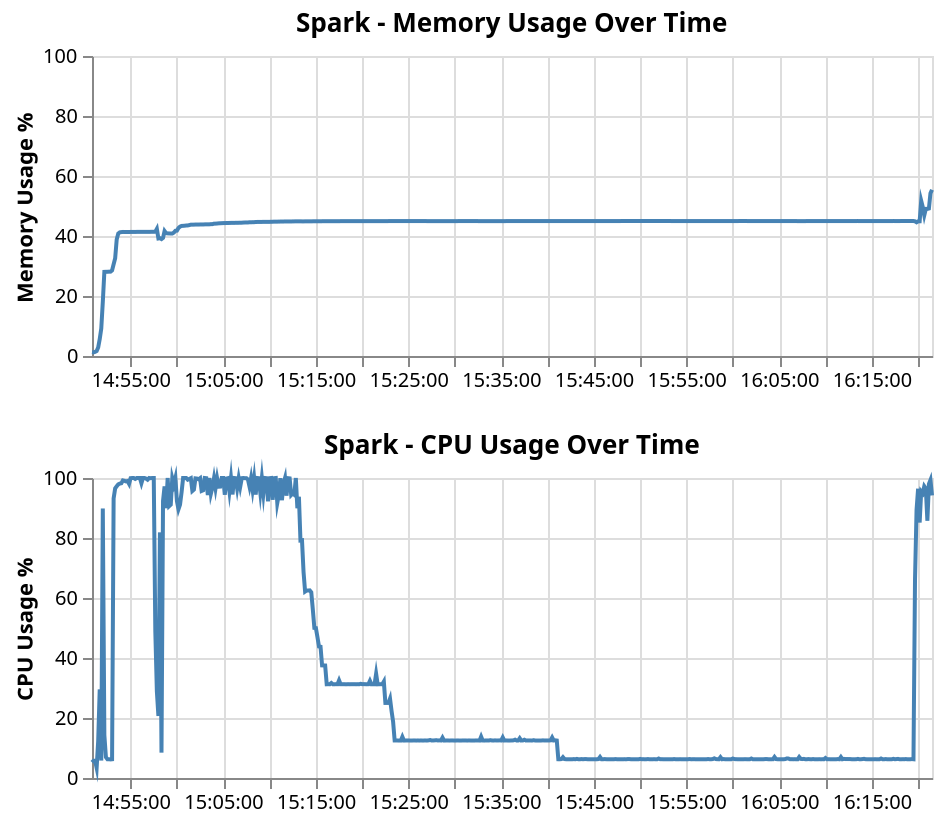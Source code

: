 {
  "config": {
    "view": {
      "continuousWidth": 300,
      "continuousHeight": 300
    }
  },
  "vconcat": [
    {
      "mark": {
        "type": "line"
      },
      "encoding": {
        "color": {
          "value": "steelblue"
        },
        "tooltip": [
          {
            "field": "mem_timestamp",
            "type": "temporal",
            "format": "%H:%M:%S"
          },
          {
            "field": "mem_value",
            "type": "quantitative"
          }
        ],
        "x": {
          "axis": {
            "format": "%H:%M:%S",
            "title": null
          },
          "field": "mem_timestamp",
          "type": "temporal"
        },
        "y": {
          "axis": {
            "title": "Memory Usage %"
          },
          "field": "mem_value",
          "type": "quantitative",
          "scale": {
            "domain": [
              0,
              100
            ]
          }
        }
      },
      "height": 150,
      "title": "Spark - Memory Usage Over Time",
      "width": 420
    },
    {
      "mark": {
        "type": "line"
      },
      "encoding": {
        "color": {
          "value": "steelblue"
        },
        "tooltip": [
          {
            "field": "cpu_timestamp",
            "type": "temporal",
            "format": "%H:%M:%S"
          },
          {
            "field": "cpu_value",
            "type": "quantitative"
          }
        ],
        "x": {
          "axis": {
            "format": "%H:%M:%S",
            "title": null
          },
          "field": "cpu_timestamp",
          "type": "temporal"
        },
        "y": {
          "axis": {
            "title": "CPU Usage %"
          },
          "field": "cpu_value",
          "type": "quantitative"
        }
      },
      "height": 150,
      "title": "Spark - CPU Usage Over Time",
      "width": 420
    }
  ],
  "data": {
    "name": "data-26c0ae7d3520233241a83f26b9df94f1"
  },
  "resolve": {
    "scale": {
      "x": "shared",
      "y": "independent"
    }
  },
  "$schema": "https://vega.github.io/schema/vega-lite/v5.8.0.json",
  "datasets": {
    "data-26c0ae7d3520233241a83f26b9df94f1": [
      {
        "mem_timestamp": "2024-01-18T16:21:30",
        "mem_value": 55.40920052410011,
        "cpu_timestamp": "2024-01-18T16:21:30",
        "cpu_value": 94.19113054334376
      },
      {
        "mem_timestamp": "2024-01-18T16:21:20",
        "mem_value": 54.235208837027315,
        "cpu_timestamp": "2024-01-18T16:21:20",
        "cpu_value": 99.3125000000191
      },
      {
        "mem_timestamp": "2024-01-18T16:21:10",
        "mem_value": 49.17242161906752,
        "cpu_timestamp": "2024-01-18T16:21:10",
        "cpu_value": 97.99749687111294
      },
      {
        "mem_timestamp": "2024-01-18T16:21:00",
        "mem_value": 49.03176039224416,
        "cpu_timestamp": "2024-01-18T16:21:00",
        "cpu_value": 85.7501569366343
      },
      {
        "mem_timestamp": "2024-01-18T16:20:50",
        "mem_value": 49.039437107056685,
        "cpu_timestamp": "2024-01-18T16:20:50",
        "cpu_value": 96.48682559597724
      },
      {
        "mem_timestamp": "2024-01-18T16:20:40",
        "mem_value": 46.90570724680638,
        "cpu_timestamp": "2024-01-18T16:20:40",
        "cpu_value": 97.25171767648222
      },
      {
        "mem_timestamp": "2024-01-18T16:20:30",
        "mem_value": 49.692416732757934,
        "cpu_timestamp": "2024-01-18T16:20:30",
        "cpu_value": 94.92260061924007
      },
      {
        "mem_timestamp": "2024-01-18T16:20:20",
        "mem_value": 51.74074779139426,
        "cpu_timestamp": "2024-01-18T16:20:20",
        "cpu_value": 95.53459119490786
      },
      {
        "mem_timestamp": "2024-01-18T16:20:10",
        "mem_value": 44.903758923870924,
        "cpu_timestamp": "2024-01-18T16:20:10",
        "cpu_value": 85.1359898798299
      },
      {
        "mem_timestamp": "2024-01-18T16:20:00",
        "mem_value": 44.887053697938015,
        "cpu_timestamp": "2024-01-18T16:20:00",
        "cpu_value": 96.43304130165072
      },
      {
        "mem_timestamp": "2024-01-18T16:19:50",
        "mem_value": 44.572060354604695,
        "cpu_timestamp": "2024-01-18T16:19:50",
        "cpu_value": 89.36835522198994
      },
      {
        "mem_timestamp": "2024-01-18T16:19:40",
        "mem_value": 44.89766963958506,
        "cpu_timestamp": "2024-01-18T16:19:40",
        "cpu_value": 66.23215394160067
      },
      {
        "mem_timestamp": "2024-01-18T16:19:30",
        "mem_value": 44.99501137555196,
        "cpu_timestamp": "2024-01-18T16:19:30",
        "cpu_value": 6.253908692936726
      },
      {
        "mem_timestamp": "2024-01-18T16:19:20",
        "mem_value": 44.99501137555196,
        "cpu_timestamp": "2024-01-18T16:19:20",
        "cpu_value": 6.312499999984254
      },
      {
        "mem_timestamp": "2024-01-18T16:19:10",
        "mem_value": 44.99501137555196,
        "cpu_timestamp": "2024-01-18T16:19:10",
        "cpu_value": 6.25
      },
      {
        "mem_timestamp": "2024-01-18T16:19:00",
        "mem_value": 44.99501137555196,
        "cpu_timestamp": "2024-01-18T16:19:00",
        "cpu_value": 6.253908692936726
      },
      {
        "mem_timestamp": "2024-01-18T16:18:50",
        "mem_value": 44.99501137555196,
        "cpu_timestamp": "2024-01-18T16:18:50",
        "cpu_value": 6.25
      },
      {
        "mem_timestamp": "2024-01-18T16:18:40",
        "mem_value": 44.99501137555196,
        "cpu_timestamp": "2024-01-18T16:18:40",
        "cpu_value": 6.312500000012733
      },
      {
        "mem_timestamp": "2024-01-18T16:18:30",
        "mem_value": 44.99501137555196,
        "cpu_timestamp": "2024-01-18T16:18:30",
        "cpu_value": 6.253908692936726
      },
      {
        "mem_timestamp": "2024-01-18T16:18:20",
        "mem_value": 44.98964139572349,
        "cpu_timestamp": "2024-01-18T16:18:20",
        "cpu_value": 6.265664160404202
      },
      {
        "mem_timestamp": "2024-01-18T16:18:10",
        "mem_value": 44.98964139572349,
        "cpu_timestamp": "2024-01-18T16:18:10",
        "cpu_value": 6.25
      },
      {
        "mem_timestamp": "2024-01-18T16:18:00",
        "mem_value": 44.988872484062135,
        "cpu_timestamp": "2024-01-18T16:18:00",
        "cpu_value": 6.25
      },
      {
        "mem_timestamp": "2024-01-18T16:17:50",
        "mem_value": 44.988872484062135,
        "cpu_timestamp": "2024-01-18T16:17:50",
        "cpu_value": 6.371018113677971
      },
      {
        "mem_timestamp": "2024-01-18T16:17:40",
        "mem_value": 44.988872484062135,
        "cpu_timestamp": "2024-01-18T16:17:40",
        "cpu_value": 6.308557151766469
      },
      {
        "mem_timestamp": "2024-01-18T16:17:30",
        "mem_value": 44.988872484062135,
        "cpu_timestamp": "2024-01-18T16:17:30",
        "cpu_value": 6.253908692936726
      },
      {
        "mem_timestamp": "2024-01-18T16:17:20",
        "mem_value": 44.990211878569006,
        "cpu_timestamp": "2024-01-18T16:17:20",
        "cpu_value": 6.390977443609194
      },
      {
        "mem_timestamp": "2024-01-18T16:17:10",
        "mem_value": 44.98510233656132,
        "cpu_timestamp": "2024-01-18T16:17:10",
        "cpu_value": 6.253908692931034
      },
      {
        "mem_timestamp": "2024-01-18T16:17:00",
        "mem_value": 44.98588365002366,
        "cpu_timestamp": "2024-01-18T16:17:00",
        "cpu_value": 6.246096189883368
      },
      {
        "mem_timestamp": "2024-01-18T16:16:50",
        "mem_value": 44.984333424899965,
        "cpu_timestamp": "2024-01-18T16:16:50",
        "cpu_value": 6.253908692931034
      },
      {
        "mem_timestamp": "2024-01-18T16:16:40",
        "mem_value": 44.984333424899965,
        "cpu_timestamp": "2024-01-18T16:16:40",
        "cpu_value": 6.246096189883368
      },
      {
        "mem_timestamp": "2024-01-18T16:16:30",
        "mem_value": 44.984333424899965,
        "cpu_timestamp": "2024-01-18T16:16:30",
        "cpu_value": 6.312499999989996
      },
      {
        "mem_timestamp": "2024-01-18T16:16:20",
        "mem_value": 44.984333424899965,
        "cpu_timestamp": "2024-01-18T16:16:20",
        "cpu_value": 6.246096189883368
      },
      {
        "mem_timestamp": "2024-01-18T16:16:10",
        "mem_value": 44.98434582670095,
        "cpu_timestamp": "2024-01-18T16:16:10",
        "cpu_value": 6.25
      },
      {
        "mem_timestamp": "2024-01-18T16:16:00",
        "mem_value": 44.98435822850195,
        "cpu_timestamp": "2024-01-18T16:16:00",
        "cpu_value": 6.491885143580233
      },
      {
        "mem_timestamp": "2024-01-18T16:15:50",
        "mem_value": 44.98435822850195,
        "cpu_timestamp": "2024-01-18T16:15:50",
        "cpu_value": 6.2460961898890455
      },
      {
        "mem_timestamp": "2024-01-18T16:15:40",
        "mem_value": 44.98435822850195,
        "cpu_timestamp": "2024-01-18T16:15:40",
        "cpu_value": 6.25
      },
      {
        "mem_timestamp": "2024-01-18T16:15:30",
        "mem_value": 44.98435822850195,
        "cpu_timestamp": "2024-01-18T16:15:30",
        "cpu_value": 6.253908692931034
      },
      {
        "mem_timestamp": "2024-01-18T16:15:20",
        "mem_value": 44.98435822850195,
        "cpu_timestamp": "2024-01-18T16:15:20",
        "cpu_value": 6.2617407639319165
      },
      {
        "mem_timestamp": "2024-01-18T16:15:10",
        "mem_value": 44.980736902612996,
        "cpu_timestamp": "2024-01-18T16:15:10",
        "cpu_value": 6.246096189877691
      },
      {
        "mem_timestamp": "2024-01-18T16:15:00",
        "mem_value": 44.980736902612996,
        "cpu_timestamp": "2024-01-18T16:15:00",
        "cpu_value": 6.246096189877691
      },
      {
        "mem_timestamp": "2024-01-18T16:14:50",
        "mem_value": 44.980736902612996,
        "cpu_timestamp": "2024-01-18T16:14:50",
        "cpu_value": 6.253908692936726
      },
      {
        "mem_timestamp": "2024-01-18T16:14:40",
        "mem_value": 44.980736902612996,
        "cpu_timestamp": "2024-01-18T16:14:40",
        "cpu_value": 6.253908692936726
      },
      {
        "mem_timestamp": "2024-01-18T16:14:30",
        "mem_value": 44.980736902612996,
        "cpu_timestamp": "2024-01-18T16:14:30",
        "cpu_value": 6.253908692936726
      },
      {
        "mem_timestamp": "2024-01-18T16:14:20",
        "mem_value": 44.980736902612996,
        "cpu_timestamp": "2024-01-18T16:14:20",
        "cpu_value": 6.257822277848905
      },
      {
        "mem_timestamp": "2024-01-18T16:14:10",
        "mem_value": 44.98150581427435,
        "cpu_timestamp": "2024-01-18T16:14:10",
        "cpu_value": 6.390977443609194
      },
      {
        "mem_timestamp": "2024-01-18T16:14:00",
        "mem_value": 44.97448639491427,
        "cpu_timestamp": "2024-01-18T16:14:00",
        "cpu_value": 6.312500000012733
      },
      {
        "mem_timestamp": "2024-01-18T16:13:50",
        "mem_value": 44.974300367899424,
        "cpu_timestamp": "2024-01-18T16:13:50",
        "cpu_value": 6.25
      },
      {
        "mem_timestamp": "2024-01-18T16:13:40",
        "mem_value": 44.974300367899424,
        "cpu_timestamp": "2024-01-18T16:13:40",
        "cpu_value": 6.246096189883368
      },
      {
        "mem_timestamp": "2024-01-18T16:13:30",
        "mem_value": 44.98898410027104,
        "cpu_timestamp": "2024-01-18T16:13:30",
        "cpu_value": 6.371018113683762
      },
      {
        "mem_timestamp": "2024-01-18T16:13:20",
        "mem_value": 44.9886740552463,
        "cpu_timestamp": "2024-01-18T16:13:20",
        "cpu_value": 6.257822277848905
      },
      {
        "mem_timestamp": "2024-01-18T16:13:10",
        "mem_value": 44.9886740552463,
        "cpu_timestamp": "2024-01-18T16:13:10",
        "cpu_value": 6.253908692931034
      },
      {
        "mem_timestamp": "2024-01-18T16:13:00",
        "mem_value": 44.984866702342515,
        "cpu_timestamp": "2024-01-18T16:13:00",
        "cpu_value": 6.253908692931034
      },
      {
        "mem_timestamp": "2024-01-18T16:12:50",
        "mem_value": 44.984866702342515,
        "cpu_timestamp": "2024-01-18T16:12:50",
        "cpu_value": 6.253908692925343
      },
      {
        "mem_timestamp": "2024-01-18T16:12:40",
        "mem_value": 44.984891505944496,
        "cpu_timestamp": "2024-01-18T16:12:40",
        "cpu_value": 6.308557151789192
      },
      {
        "mem_timestamp": "2024-01-18T16:12:30",
        "mem_value": 44.984891505944496,
        "cpu_timestamp": "2024-01-18T16:12:30",
        "cpu_value": 6.304619225955945
      },
      {
        "mem_timestamp": "2024-01-18T16:12:20",
        "mem_value": 44.984891505944496,
        "cpu_timestamp": "2024-01-18T16:12:20",
        "cpu_value": 6.3243581715839925
      },
      {
        "mem_timestamp": "2024-01-18T16:12:10",
        "mem_value": 44.98490390774548,
        "cpu_timestamp": "2024-01-18T16:12:10",
        "cpu_value": 6.316447779873085
      },
      {
        "mem_timestamp": "2024-01-18T16:12:00",
        "mem_value": 44.986466534670164,
        "cpu_timestamp": "2024-01-18T16:12:00",
        "cpu_value": 6.371018113683762
      },
      {
        "mem_timestamp": "2024-01-18T16:11:50",
        "mem_value": 44.986466534670164,
        "cpu_timestamp": "2024-01-18T16:11:50",
        "cpu_value": 6.253908692936726
      },
      {
        "mem_timestamp": "2024-01-18T16:11:40",
        "mem_value": 44.986466534670164,
        "cpu_timestamp": "2024-01-18T16:11:40",
        "cpu_value": 6.991260923837057
      },
      {
        "mem_timestamp": "2024-01-18T16:11:30",
        "mem_value": 44.986466534670164,
        "cpu_timestamp": "2024-01-18T16:11:30",
        "cpu_value": 6.25
      },
      {
        "mem_timestamp": "2024-01-18T16:11:20",
        "mem_value": 44.986466534670164,
        "cpu_timestamp": "2024-01-18T16:11:20",
        "cpu_value": 6.308557151772203
      },
      {
        "mem_timestamp": "2024-01-18T16:11:10",
        "mem_value": 44.986466534670164,
        "cpu_timestamp": "2024-01-18T16:11:10",
        "cpu_value": 6.25
      },
      {
        "mem_timestamp": "2024-01-18T16:11:00",
        "mem_value": 44.97727680013691,
        "cpu_timestamp": "2024-01-18T16:11:00",
        "cpu_value": 6.253908692936726
      },
      {
        "mem_timestamp": "2024-01-18T16:10:50",
        "mem_value": 44.97727680013691,
        "cpu_timestamp": "2024-01-18T16:10:50",
        "cpu_value": 6.253908692936726
      },
      {
        "mem_timestamp": "2024-01-18T16:10:40",
        "mem_value": 44.97727680013691,
        "cpu_timestamp": "2024-01-18T16:10:40",
        "cpu_value": 6.246096189883368
      },
      {
        "mem_timestamp": "2024-01-18T16:10:30",
        "mem_value": 44.97727680013691,
        "cpu_timestamp": "2024-01-18T16:10:30",
        "cpu_value": 6.25
      },
      {
        "mem_timestamp": "2024-01-18T16:10:20",
        "mem_value": 44.97493285974989,
        "cpu_timestamp": "2024-01-18T16:10:20",
        "cpu_value": 6.273525721454542
      },
      {
        "mem_timestamp": "2024-01-18T16:10:10",
        "mem_value": 44.97493285974989,
        "cpu_timestamp": "2024-01-18T16:10:10",
        "cpu_value": 6.25
      },
      {
        "mem_timestamp": "2024-01-18T16:10:00",
        "mem_value": 44.97602421823697,
        "cpu_timestamp": "2024-01-18T16:10:00",
        "cpu_value": 6.662515566618272
      },
      {
        "mem_timestamp": "2024-01-18T16:09:50",
        "mem_value": 44.987719116570105,
        "cpu_timestamp": "2024-01-18T16:09:50",
        "cpu_value": 6.25
      },
      {
        "mem_timestamp": "2024-01-18T16:09:40",
        "mem_value": 44.987719116570105,
        "cpu_timestamp": "2024-01-18T16:09:40",
        "cpu_value": 6.257822277848905
      },
      {
        "mem_timestamp": "2024-01-18T16:09:30",
        "mem_value": 44.987719116570105,
        "cpu_timestamp": "2024-01-18T16:09:30",
        "cpu_value": 6.25
      },
      {
        "mem_timestamp": "2024-01-18T16:09:20",
        "mem_value": 44.987719116570105,
        "cpu_timestamp": "2024-01-18T16:09:20",
        "cpu_value": 6.2617407639319165
      },
      {
        "mem_timestamp": "2024-01-18T16:09:10",
        "mem_value": 44.987719116570105,
        "cpu_timestamp": "2024-01-18T16:09:10",
        "cpu_value": 6.25
      },
      {
        "mem_timestamp": "2024-01-18T16:09:00",
        "mem_value": 44.987719116570105,
        "cpu_timestamp": "2024-01-18T16:09:00",
        "cpu_value": 6.253908692931034
      },
      {
        "mem_timestamp": "2024-01-18T16:08:50",
        "mem_value": 44.97609862904291,
        "cpu_timestamp": "2024-01-18T16:08:50",
        "cpu_value": 6.246096189883368
      },
      {
        "mem_timestamp": "2024-01-18T16:08:40",
        "mem_value": 44.97609862904291,
        "cpu_timestamp": "2024-01-18T16:08:40",
        "cpu_value": 6.312500000012733
      },
      {
        "mem_timestamp": "2024-01-18T16:08:30",
        "mem_value": 44.97609862904291,
        "cpu_timestamp": "2024-01-18T16:08:30",
        "cpu_value": 6.246096189883368
      },
      {
        "mem_timestamp": "2024-01-18T16:08:20",
        "mem_value": 44.97609862904291,
        "cpu_timestamp": "2024-01-18T16:08:20",
        "cpu_value": 6.257822277848905
      },
      {
        "mem_timestamp": "2024-01-18T16:08:10",
        "mem_value": 44.97609862904291,
        "cpu_timestamp": "2024-01-18T16:08:10",
        "cpu_value": 6.312500000012733
      },
      {
        "mem_timestamp": "2024-01-18T16:08:00",
        "mem_value": 44.97609862904291,
        "cpu_timestamp": "2024-01-18T16:08:00",
        "cpu_value": 6.253908692931034
      },
      {
        "mem_timestamp": "2024-01-18T16:07:50",
        "mem_value": 44.962034986720774,
        "cpu_timestamp": "2024-01-18T16:07:50",
        "cpu_value": 6.253908692931034
      },
      {
        "mem_timestamp": "2024-01-18T16:07:40",
        "mem_value": 44.962034986720774,
        "cpu_timestamp": "2024-01-18T16:07:40",
        "cpu_value": 6.371018113683762
      },
      {
        "mem_timestamp": "2024-01-18T16:07:30",
        "mem_value": 44.962034986720774,
        "cpu_timestamp": "2024-01-18T16:07:30",
        "cpu_value": 6.304619225955945
      },
      {
        "mem_timestamp": "2024-01-18T16:07:20",
        "mem_value": 44.96204738852176,
        "cpu_timestamp": "2024-01-18T16:07:20",
        "cpu_value": 6.371018113677971
      },
      {
        "mem_timestamp": "2024-01-18T16:07:10",
        "mem_value": 44.96204738852176,
        "cpu_timestamp": "2024-01-18T16:07:10",
        "cpu_value": 6.99562773266301
      },
      {
        "mem_timestamp": "2024-01-18T16:07:00",
        "mem_value": 44.96205979032275,
        "cpu_timestamp": "2024-01-18T16:07:00",
        "cpu_value": 6.242197253431621
      },
      {
        "mem_timestamp": "2024-01-18T16:06:50",
        "mem_value": 44.971882016706466,
        "cpu_timestamp": "2024-01-18T16:06:50",
        "cpu_value": 6.253908692931034
      },
      {
        "mem_timestamp": "2024-01-18T16:06:40",
        "mem_value": 44.971882016706466,
        "cpu_timestamp": "2024-01-18T16:06:40",
        "cpu_value": 6.257822277848905
      },
      {
        "mem_timestamp": "2024-01-18T16:06:30",
        "mem_value": 44.971882016706466,
        "cpu_timestamp": "2024-01-18T16:06:30",
        "cpu_value": 6.253908692936726
      },
      {
        "mem_timestamp": "2024-01-18T16:06:20",
        "mem_value": 44.971882016706466,
        "cpu_timestamp": "2024-01-18T16:06:20",
        "cpu_value": 6.2617407639319165
      },
      {
        "mem_timestamp": "2024-01-18T16:06:10",
        "mem_value": 44.971882016706466,
        "cpu_timestamp": "2024-01-18T16:06:10",
        "cpu_value": 6.257822277843206
      },
      {
        "mem_timestamp": "2024-01-18T16:06:00",
        "mem_value": 44.97283695538266,
        "cpu_timestamp": "2024-01-18T16:06:00",
        "cpu_value": 6.48783530877923
      },
      {
        "mem_timestamp": "2024-01-18T16:05:50",
        "mem_value": 44.97900065047446,
        "cpu_timestamp": "2024-01-18T16:05:50",
        "cpu_value": 6.516290726819899
      },
      {
        "mem_timestamp": "2024-01-18T16:05:40",
        "mem_value": 44.97422595709349,
        "cpu_timestamp": "2024-01-18T16:05:40",
        "cpu_value": 6.312500000012733
      },
      {
        "mem_timestamp": "2024-01-18T16:05:30",
        "mem_value": 44.97422595709349,
        "cpu_timestamp": "2024-01-18T16:05:30",
        "cpu_value": 6.253908692936726
      },
      {
        "mem_timestamp": "2024-01-18T16:05:20",
        "mem_value": 44.97422595709349,
        "cpu_timestamp": "2024-01-18T16:05:20",
        "cpu_value": 6.253908692931034
      },
      {
        "mem_timestamp": "2024-01-18T16:05:10",
        "mem_value": 44.97422595709349,
        "cpu_timestamp": "2024-01-18T16:05:10",
        "cpu_value": 6.25
      },
      {
        "mem_timestamp": "2024-01-18T16:05:00",
        "mem_value": 44.97422595709349,
        "cpu_timestamp": "2024-01-18T16:05:00",
        "cpu_value": 6.253908692931034
      },
      {
        "mem_timestamp": "2024-01-18T16:04:50",
        "mem_value": 44.97519329757068,
        "cpu_timestamp": "2024-01-18T16:04:50",
        "cpu_value": 6.25
      },
      {
        "mem_timestamp": "2024-01-18T16:04:40",
        "mem_value": 44.98605727523751,
        "cpu_timestamp": "2024-01-18T16:04:40",
        "cpu_value": 6.312499999989996
      },
      {
        "mem_timestamp": "2024-01-18T16:04:30",
        "mem_value": 44.98605727523751,
        "cpu_timestamp": "2024-01-18T16:04:30",
        "cpu_value": 7.000000000016371
      },
      {
        "mem_timestamp": "2024-01-18T16:04:20",
        "mem_value": 44.98605727523751,
        "cpu_timestamp": "2024-01-18T16:04:20",
        "cpu_value": 6.2617407639319165
      },
      {
        "mem_timestamp": "2024-01-18T16:04:10",
        "mem_value": 44.98605727523751,
        "cpu_timestamp": "2024-01-18T16:04:10",
        "cpu_value": 6.25
      },
      {
        "mem_timestamp": "2024-01-18T16:04:00",
        "mem_value": 44.98605727523751,
        "cpu_timestamp": "2024-01-18T16:04:00",
        "cpu_value": 6.253908692931034
      },
      {
        "mem_timestamp": "2024-01-18T16:03:50",
        "mem_value": 44.9860696770385,
        "cpu_timestamp": "2024-01-18T16:03:50",
        "cpu_value": 6.253908692931034
      },
      {
        "mem_timestamp": "2024-01-18T16:03:40",
        "mem_value": 44.97678072809733,
        "cpu_timestamp": "2024-01-18T16:03:40",
        "cpu_value": 6.312499999989996
      },
      {
        "mem_timestamp": "2024-01-18T16:03:30",
        "mem_value": 44.97678072809733,
        "cpu_timestamp": "2024-01-18T16:03:30",
        "cpu_value": 6.312500000012733
      },
      {
        "mem_timestamp": "2024-01-18T16:03:20",
        "mem_value": 44.97678072809733,
        "cpu_timestamp": "2024-01-18T16:03:20",
        "cpu_value": 6.253908692936726
      },
      {
        "mem_timestamp": "2024-01-18T16:03:10",
        "mem_value": 44.97678072809733,
        "cpu_timestamp": "2024-01-18T16:03:10",
        "cpu_value": 6.253908692936726
      },
      {
        "mem_timestamp": "2024-01-18T16:03:00",
        "mem_value": 44.97678072809733,
        "cpu_timestamp": "2024-01-18T16:03:00",
        "cpu_value": 6.253908692931034
      },
      {
        "mem_timestamp": "2024-01-18T16:02:50",
        "mem_value": 44.97678072809733,
        "cpu_timestamp": "2024-01-18T16:02:50",
        "cpu_value": 6.246096189883368
      },
      {
        "mem_timestamp": "2024-01-18T16:02:40",
        "mem_value": 44.981369394463464,
        "cpu_timestamp": "2024-01-18T16:02:40",
        "cpu_value": 6.25
      },
      {
        "mem_timestamp": "2024-01-18T16:02:30",
        "mem_value": 44.981369394463464,
        "cpu_timestamp": "2024-01-18T16:02:30",
        "cpu_value": 6.25
      },
      {
        "mem_timestamp": "2024-01-18T16:02:20",
        "mem_value": 44.981369394463464,
        "cpu_timestamp": "2024-01-18T16:02:20",
        "cpu_value": 6.25
      },
      {
        "mem_timestamp": "2024-01-18T16:02:10",
        "mem_value": 44.981369394463464,
        "cpu_timestamp": "2024-01-18T16:02:10",
        "cpu_value": 6.25
      },
      {
        "mem_timestamp": "2024-01-18T16:02:00",
        "mem_value": 44.981369394463464,
        "cpu_timestamp": "2024-01-18T16:02:00",
        "cpu_value": 6.487835308785121
      },
      {
        "mem_timestamp": "2024-01-18T16:01:50",
        "mem_value": 44.981369394463464,
        "cpu_timestamp": "2024-01-18T16:01:50",
        "cpu_value": 6.25
      },
      {
        "mem_timestamp": "2024-01-18T16:01:40",
        "mem_value": 44.981369394463464,
        "cpu_timestamp": "2024-01-18T16:01:40",
        "cpu_value": 6.246096189877691
      },
      {
        "mem_timestamp": "2024-01-18T16:01:30",
        "mem_value": 44.99142725506598,
        "cpu_timestamp": "2024-01-18T16:01:30",
        "cpu_value": 6.253908692931034
      },
      {
        "mem_timestamp": "2024-01-18T16:01:20",
        "mem_value": 44.99142725506598,
        "cpu_timestamp": "2024-01-18T16:01:20",
        "cpu_value": 6.265664160404202
      },
      {
        "mem_timestamp": "2024-01-18T16:01:10",
        "mem_value": 44.99142725506598,
        "cpu_timestamp": "2024-01-18T16:01:10",
        "cpu_value": 6.253908692931034
      },
      {
        "mem_timestamp": "2024-01-18T16:01:00",
        "mem_value": 44.99142725506598,
        "cpu_timestamp": "2024-01-18T16:01:00",
        "cpu_value": 6.246096189883368
      },
      {
        "mem_timestamp": "2024-01-18T16:00:50",
        "mem_value": 44.99142725506598,
        "cpu_timestamp": "2024-01-18T16:00:50",
        "cpu_value": 6.253908692931034
      },
      {
        "mem_timestamp": "2024-01-18T16:00:40",
        "mem_value": 44.99142725506598,
        "cpu_timestamp": "2024-01-18T16:00:40",
        "cpu_value": 6.253908692931034
      },
      {
        "mem_timestamp": "2024-01-18T16:00:30",
        "mem_value": 44.98448224651184,
        "cpu_timestamp": "2024-01-18T16:00:30",
        "cpu_value": 6.253908692931034
      },
      {
        "mem_timestamp": "2024-01-18T16:00:20",
        "mem_value": 44.98448224651184,
        "cpu_timestamp": "2024-01-18T16:00:20",
        "cpu_value": 6.265664160398489
      },
      {
        "mem_timestamp": "2024-01-18T16:00:10",
        "mem_value": 44.98448224651184,
        "cpu_timestamp": "2024-01-18T16:00:10",
        "cpu_value": 6.312499999989996
      },
      {
        "mem_timestamp": "2024-01-18T16:00:00",
        "mem_value": 44.984494648312825,
        "cpu_timestamp": "2024-01-18T16:00:00",
        "cpu_value": 6.487835308801926
      },
      {
        "mem_timestamp": "2024-01-18T15:59:50",
        "mem_value": 44.984494648312825,
        "cpu_timestamp": "2024-01-18T15:59:50",
        "cpu_value": 6.246096189883368
      },
      {
        "mem_timestamp": "2024-01-18T15:59:40",
        "mem_value": 44.984494648312825,
        "cpu_timestamp": "2024-01-18T15:59:40",
        "cpu_value": 6.253908692936726
      },
      {
        "mem_timestamp": "2024-01-18T15:59:30",
        "mem_value": 44.9827459943733,
        "cpu_timestamp": "2024-01-18T15:59:30",
        "cpu_value": 6.246096189883368
      },
      {
        "mem_timestamp": "2024-01-18T15:59:20",
        "mem_value": 44.9827459943733,
        "cpu_timestamp": "2024-01-18T15:59:20",
        "cpu_value": 6.253908692931034
      },
      {
        "mem_timestamp": "2024-01-18T15:59:10",
        "mem_value": 44.9827459943733,
        "cpu_timestamp": "2024-01-18T15:59:10",
        "cpu_value": 6.253908692931034
      },
      {
        "mem_timestamp": "2024-01-18T15:59:00",
        "mem_value": 44.9827459943733,
        "cpu_timestamp": "2024-01-18T15:59:00",
        "cpu_value": 6.312500000006992
      },
      {
        "mem_timestamp": "2024-01-18T15:58:50",
        "mem_value": 44.98275839617429,
        "cpu_timestamp": "2024-01-18T15:58:50",
        "cpu_value": 6.253908692931034
      },
      {
        "mem_timestamp": "2024-01-18T15:58:40",
        "mem_value": 44.98275839617429,
        "cpu_timestamp": "2024-01-18T15:58:40",
        "cpu_value": 6.937500000003638
      },
      {
        "mem_timestamp": "2024-01-18T15:58:30",
        "mem_value": 44.97953392791701,
        "cpu_timestamp": "2024-01-18T15:58:30",
        "cpu_value": 6.253908692931034
      },
      {
        "mem_timestamp": "2024-01-18T15:58:20",
        "mem_value": 44.97953392791701,
        "cpu_timestamp": "2024-01-18T15:58:20",
        "cpu_value": 6.2578222778460555
      },
      {
        "mem_timestamp": "2024-01-18T15:58:10",
        "mem_value": 44.97953392791701,
        "cpu_timestamp": "2024-01-18T15:58:10",
        "cpu_value": 6.312499999989996
      },
      {
        "mem_timestamp": "2024-01-18T15:58:00",
        "mem_value": 44.97953392791701,
        "cpu_timestamp": "2024-01-18T15:58:00",
        "cpu_value": 6.550218340629986
      },
      {
        "mem_timestamp": "2024-01-18T15:57:50",
        "mem_value": 44.97953392791701,
        "cpu_timestamp": "2024-01-18T15:57:50",
        "cpu_value": 6.308557151772203
      },
      {
        "mem_timestamp": "2024-01-18T15:57:40",
        "mem_value": 44.97953392791701,
        "cpu_timestamp": "2024-01-18T15:57:40",
        "cpu_value": 6.25
      },
      {
        "mem_timestamp": "2024-01-18T15:57:30",
        "mem_value": 44.97953392791701,
        "cpu_timestamp": "2024-01-18T15:57:30",
        "cpu_value": 6.25
      },
      {
        "mem_timestamp": "2024-01-18T15:57:20",
        "mem_value": 44.98187786830403,
        "cpu_timestamp": "2024-01-18T15:57:20",
        "cpu_value": 6.320400500637265
      },
      {
        "mem_timestamp": "2024-01-18T15:57:10",
        "mem_value": 44.981108956642686,
        "cpu_timestamp": "2024-01-18T15:57:10",
        "cpu_value": 6.25390869293388
      },
      {
        "mem_timestamp": "2024-01-18T15:57:00",
        "mem_value": 44.981108956642686,
        "cpu_timestamp": "2024-01-18T15:57:00",
        "cpu_value": 6.25
      },
      {
        "mem_timestamp": "2024-01-18T15:56:50",
        "mem_value": 44.981108956642686,
        "cpu_timestamp": "2024-01-18T15:56:50",
        "cpu_value": 6.246096189883368
      },
      {
        "mem_timestamp": "2024-01-18T15:56:40",
        "mem_value": 44.981108956642686,
        "cpu_timestamp": "2024-01-18T15:56:40",
        "cpu_value": 6.253908692931034
      },
      {
        "mem_timestamp": "2024-01-18T15:56:30",
        "mem_value": 44.981108956642686,
        "cpu_timestamp": "2024-01-18T15:56:30",
        "cpu_value": 6.253908692936726
      },
      {
        "mem_timestamp": "2024-01-18T15:56:20",
        "mem_value": 44.978392962225975,
        "cpu_timestamp": "2024-01-18T15:56:20",
        "cpu_value": 6.246096189883368
      },
      {
        "mem_timestamp": "2024-01-18T15:56:10",
        "mem_value": 44.97840536402696,
        "cpu_timestamp": "2024-01-18T15:56:10",
        "cpu_value": 6.253908692931034
      },
      {
        "mem_timestamp": "2024-01-18T15:56:00",
        "mem_value": 44.97840536402696,
        "cpu_timestamp": "2024-01-18T15:56:00",
        "cpu_value": 6.253908692931034
      },
      {
        "mem_timestamp": "2024-01-18T15:55:50",
        "mem_value": 44.98387455826335,
        "cpu_timestamp": "2024-01-18T15:55:50",
        "cpu_value": 6.2578222778460555
      },
      {
        "mem_timestamp": "2024-01-18T15:55:40",
        "mem_value": 44.98387455826335,
        "cpu_timestamp": "2024-01-18T15:55:40",
        "cpu_value": 6.257822277848905
      },
      {
        "mem_timestamp": "2024-01-18T15:55:30",
        "mem_value": 44.98387455826335,
        "cpu_timestamp": "2024-01-18T15:55:30",
        "cpu_value": 6.25
      },
      {
        "mem_timestamp": "2024-01-18T15:55:20",
        "mem_value": 44.97225407073615,
        "cpu_timestamp": "2024-01-18T15:55:20",
        "cpu_value": 6.320400500637265
      },
      {
        "mem_timestamp": "2024-01-18T15:55:10",
        "mem_value": 44.97225407073615,
        "cpu_timestamp": "2024-01-18T15:55:10",
        "cpu_value": 6.253908692931034
      },
      {
        "mem_timestamp": "2024-01-18T15:55:00",
        "mem_value": 44.9714851590748,
        "cpu_timestamp": "2024-01-18T15:55:00",
        "cpu_value": 6.25390869293388
      },
      {
        "mem_timestamp": "2024-01-18T15:54:50",
        "mem_value": 44.9714851590748,
        "cpu_timestamp": "2024-01-18T15:54:50",
        "cpu_value": 6.253908692931034
      },
      {
        "mem_timestamp": "2024-01-18T15:54:40",
        "mem_value": 44.9714851590748,
        "cpu_timestamp": "2024-01-18T15:54:40",
        "cpu_value": 6.250000000002842
      },
      {
        "mem_timestamp": "2024-01-18T15:54:30",
        "mem_value": 44.9714851590748,
        "cpu_timestamp": "2024-01-18T15:54:30",
        "cpu_value": 6.25
      },
      {
        "mem_timestamp": "2024-01-18T15:54:20",
        "mem_value": 44.971919222109435,
        "cpu_timestamp": "2024-01-18T15:54:20",
        "cpu_value": 6.257822277848905
      },
      {
        "mem_timestamp": "2024-01-18T15:54:10",
        "mem_value": 44.98303123579606,
        "cpu_timestamp": "2024-01-18T15:54:10",
        "cpu_value": 6.25390869293388
      },
      {
        "mem_timestamp": "2024-01-18T15:54:00",
        "mem_value": 44.983204861009916,
        "cpu_timestamp": "2024-01-18T15:54:00",
        "cpu_value": 6.25
      },
      {
        "mem_timestamp": "2024-01-18T15:53:50",
        "mem_value": 44.987719116570105,
        "cpu_timestamp": "2024-01-18T15:53:50",
        "cpu_value": 6.246096189883368
      },
      {
        "mem_timestamp": "2024-01-18T15:53:40",
        "mem_value": 44.987719116570105,
        "cpu_timestamp": "2024-01-18T15:53:40",
        "cpu_value": 6.312500000012733
      },
      {
        "mem_timestamp": "2024-01-18T15:53:30",
        "mem_value": 44.987719116570105,
        "cpu_timestamp": "2024-01-18T15:53:30",
        "cpu_value": 6.24609618988053
      },
      {
        "mem_timestamp": "2024-01-18T15:53:20",
        "mem_value": 44.98697500851073,
        "cpu_timestamp": "2024-01-18T15:53:20",
        "cpu_value": 6.253908692931034
      },
      {
        "mem_timestamp": "2024-01-18T15:53:10",
        "mem_value": 44.99924038968939,
        "cpu_timestamp": "2024-01-18T15:53:10",
        "cpu_value": 6.25390869293388
      },
      {
        "mem_timestamp": "2024-01-18T15:53:00",
        "mem_value": 44.99924038968939,
        "cpu_timestamp": "2024-01-18T15:53:00",
        "cpu_value": 6.25
      },
      {
        "mem_timestamp": "2024-01-18T15:52:50",
        "mem_value": 44.99924038968939,
        "cpu_timestamp": "2024-01-18T15:52:50",
        "cpu_value": 6.246096189877691
      },
      {
        "mem_timestamp": "2024-01-18T15:52:40",
        "mem_value": 44.99924038968939,
        "cpu_timestamp": "2024-01-18T15:52:40",
        "cpu_value": 6.25
      },
      {
        "mem_timestamp": "2024-01-18T15:52:30",
        "mem_value": 44.99924038968939,
        "cpu_timestamp": "2024-01-18T15:52:30",
        "cpu_value": 6.25
      },
      {
        "mem_timestamp": "2024-01-18T15:52:20",
        "mem_value": 44.99924038968939,
        "cpu_timestamp": "2024-01-18T15:52:20",
        "cpu_value": 6.261740763929064
      },
      {
        "mem_timestamp": "2024-01-18T15:52:10",
        "mem_value": 44.9976901645657,
        "cpu_timestamp": "2024-01-18T15:52:10",
        "cpu_value": 6.257822277843206
      },
      {
        "mem_timestamp": "2024-01-18T15:52:00",
        "mem_value": 44.9976901645657,
        "cpu_timestamp": "2024-01-18T15:52:00",
        "cpu_value": 6.487835308782175
      },
      {
        "mem_timestamp": "2024-01-18T15:51:50",
        "mem_value": 44.99770256636669,
        "cpu_timestamp": "2024-01-18T15:51:50",
        "cpu_value": 6.246096189883368
      },
      {
        "mem_timestamp": "2024-01-18T15:51:40",
        "mem_value": 44.99770256636669,
        "cpu_timestamp": "2024-01-18T15:51:40",
        "cpu_value": 6.253908692936726
      },
      {
        "mem_timestamp": "2024-01-18T15:51:30",
        "mem_value": 44.99770256636669,
        "cpu_timestamp": "2024-01-18T15:51:30",
        "cpu_value": 6.2578222778460555
      },
      {
        "mem_timestamp": "2024-01-18T15:51:20",
        "mem_value": 44.99770256636669,
        "cpu_timestamp": "2024-01-18T15:51:20",
        "cpu_value": 6.25390869293388
      },
      {
        "mem_timestamp": "2024-01-18T15:51:10",
        "mem_value": 45.00004650675371,
        "cpu_timestamp": "2024-01-18T15:51:10",
        "cpu_value": 6.246096189883368
      },
      {
        "mem_timestamp": "2024-01-18T15:51:00",
        "mem_value": 45.00004650675371,
        "cpu_timestamp": "2024-01-18T15:51:00",
        "cpu_value": 6.25
      },
      {
        "mem_timestamp": "2024-01-18T15:50:50",
        "mem_value": 45.0000589085547,
        "cpu_timestamp": "2024-01-18T15:50:50",
        "cpu_value": 6.312499999989996
      },
      {
        "mem_timestamp": "2024-01-18T15:50:40",
        "mem_value": 45.0000589085547,
        "cpu_timestamp": "2024-01-18T15:50:40",
        "cpu_value": 6.25390869293388
      },
      {
        "mem_timestamp": "2024-01-18T15:50:30",
        "mem_value": 45.00007131035569,
        "cpu_timestamp": "2024-01-18T15:50:30",
        "cpu_value": 6.25
      },
      {
        "mem_timestamp": "2024-01-18T15:50:20",
        "mem_value": 45.00007131035569,
        "cpu_timestamp": "2024-01-18T15:50:20",
        "cpu_value": 6.2617407639319165
      },
      {
        "mem_timestamp": "2024-01-18T15:50:10",
        "mem_value": 45.00007131035569,
        "cpu_timestamp": "2024-01-18T15:50:10",
        "cpu_value": 6.253908692936726
      },
      {
        "mem_timestamp": "2024-01-18T15:50:00",
        "mem_value": 44.99842187082408,
        "cpu_timestamp": "2024-01-18T15:50:00",
        "cpu_value": 6.371018113661039
      },
      {
        "mem_timestamp": "2024-01-18T15:49:50",
        "mem_value": 44.99842187082408,
        "cpu_timestamp": "2024-01-18T15:49:50",
        "cpu_value": 6.24609618988053
      },
      {
        "mem_timestamp": "2024-01-18T15:49:40",
        "mem_value": 44.99842187082408,
        "cpu_timestamp": "2024-01-18T15:49:40",
        "cpu_value": 6.246096189883368
      },
      {
        "mem_timestamp": "2024-01-18T15:49:30",
        "mem_value": 44.99842187082408,
        "cpu_timestamp": "2024-01-18T15:49:30",
        "cpu_value": 6.25
      },
      {
        "mem_timestamp": "2024-01-18T15:49:20",
        "mem_value": 44.99842187082408,
        "cpu_timestamp": "2024-01-18T15:49:20",
        "cpu_value": 6.246096189877691
      },
      {
        "mem_timestamp": "2024-01-18T15:49:10",
        "mem_value": 44.99842187082408,
        "cpu_timestamp": "2024-01-18T15:49:10",
        "cpu_value": 6.25
      },
      {
        "mem_timestamp": "2024-01-18T15:49:00",
        "mem_value": 44.99217136312535,
        "cpu_timestamp": "2024-01-18T15:49:00",
        "cpu_value": 6.25
      },
      {
        "mem_timestamp": "2024-01-18T15:48:50",
        "mem_value": 44.99217136312535,
        "cpu_timestamp": "2024-01-18T15:48:50",
        "cpu_value": 6.312500000012733
      },
      {
        "mem_timestamp": "2024-01-18T15:48:40",
        "mem_value": 44.99217136312535,
        "cpu_timestamp": "2024-01-18T15:48:40",
        "cpu_value": 6.312499999989996
      },
      {
        "mem_timestamp": "2024-01-18T15:48:30",
        "mem_value": 44.99217136312535,
        "cpu_timestamp": "2024-01-18T15:48:30",
        "cpu_value": 6.246096189883368
      },
      {
        "mem_timestamp": "2024-01-18T15:48:20",
        "mem_value": 44.99217136312535,
        "cpu_timestamp": "2024-01-18T15:48:20",
        "cpu_value": 6.257822277848905
      },
      {
        "mem_timestamp": "2024-01-18T15:48:10",
        "mem_value": 44.99217136312535,
        "cpu_timestamp": "2024-01-18T15:48:10",
        "cpu_value": 6.25390869293388
      },
      {
        "mem_timestamp": "2024-01-18T15:48:00",
        "mem_value": 44.99217136312535,
        "cpu_timestamp": "2024-01-18T15:48:00",
        "cpu_value": 6.25390869293388
      },
      {
        "mem_timestamp": "2024-01-18T15:47:50",
        "mem_value": 44.98748348235131,
        "cpu_timestamp": "2024-01-18T15:47:50",
        "cpu_value": 6.24609618988053
      },
      {
        "mem_timestamp": "2024-01-18T15:47:40",
        "mem_value": 44.98748348235131,
        "cpu_timestamp": "2024-01-18T15:47:40",
        "cpu_value": 6.253908692931034
      },
      {
        "mem_timestamp": "2024-01-18T15:47:30",
        "mem_value": 44.98748348235131,
        "cpu_timestamp": "2024-01-18T15:47:30",
        "cpu_value": 6.253908692931034
      },
      {
        "mem_timestamp": "2024-01-18T15:47:20",
        "mem_value": 44.987495884152295,
        "cpu_timestamp": "2024-01-18T15:47:20",
        "cpu_value": 6.308557151769336
      },
      {
        "mem_timestamp": "2024-01-18T15:47:10",
        "mem_value": 44.987495884152295,
        "cpu_timestamp": "2024-01-18T15:47:10",
        "cpu_value": 6.24609618988053
      },
      {
        "mem_timestamp": "2024-01-18T15:47:00",
        "mem_value": 44.98750828595329,
        "cpu_timestamp": "2024-01-18T15:47:00",
        "cpu_value": 6.253908692931034
      },
      {
        "mem_timestamp": "2024-01-18T15:46:50",
        "mem_value": 44.9820390917169,
        "cpu_timestamp": "2024-01-18T15:46:50",
        "cpu_value": 6.25
      },
      {
        "mem_timestamp": "2024-01-18T15:46:40",
        "mem_value": 44.9820390917169,
        "cpu_timestamp": "2024-01-18T15:46:40",
        "cpu_value": 6.246096189883368
      },
      {
        "mem_timestamp": "2024-01-18T15:46:30",
        "mem_value": 44.982051493517886,
        "cpu_timestamp": "2024-01-18T15:46:30",
        "cpu_value": 6.246096189877691
      },
      {
        "mem_timestamp": "2024-01-18T15:46:20",
        "mem_value": 44.982051493517886,
        "cpu_timestamp": "2024-01-18T15:46:20",
        "cpu_value": 6.257822277848905
      },
      {
        "mem_timestamp": "2024-01-18T15:46:10",
        "mem_value": 44.985176747367255,
        "cpu_timestamp": "2024-01-18T15:46:10",
        "cpu_value": 6.308557151789192
      },
      {
        "mem_timestamp": "2024-01-18T15:46:00",
        "mem_value": 44.985176747367255,
        "cpu_timestamp": "2024-01-18T15:46:00",
        "cpu_value": 6.25
      },
      {
        "mem_timestamp": "2024-01-18T15:45:50",
        "mem_value": 44.979707553130865,
        "cpu_timestamp": "2024-01-18T15:45:50",
        "cpu_value": 6.253908692931034
      },
      {
        "mem_timestamp": "2024-01-18T15:45:40",
        "mem_value": 44.979707553130865,
        "cpu_timestamp": "2024-01-18T15:45:40",
        "cpu_value": 6.9999999999936335
      },
      {
        "mem_timestamp": "2024-01-18T15:45:30",
        "mem_value": 44.979707553130865,
        "cpu_timestamp": "2024-01-18T15:45:30",
        "cpu_value": 6.312499999992866
      },
      {
        "mem_timestamp": "2024-01-18T15:45:20",
        "mem_value": 44.979707553130865,
        "cpu_timestamp": "2024-01-18T15:45:20",
        "cpu_value": 6.25
      },
      {
        "mem_timestamp": "2024-01-18T15:45:10",
        "mem_value": 44.979707553130865,
        "cpu_timestamp": "2024-01-18T15:45:10",
        "cpu_value": 6.253908692931034
      },
      {
        "mem_timestamp": "2024-01-18T15:45:00",
        "mem_value": 44.979707553130865,
        "cpu_timestamp": "2024-01-18T15:45:00",
        "cpu_value": 6.24609618988053
      },
      {
        "mem_timestamp": "2024-01-18T15:44:50",
        "mem_value": 44.97737601454483,
        "cpu_timestamp": "2024-01-18T15:44:50",
        "cpu_value": 6.253908692931034
      },
      {
        "mem_timestamp": "2024-01-18T15:44:40",
        "mem_value": 44.97737601454483,
        "cpu_timestamp": "2024-01-18T15:44:40",
        "cpu_value": 6.25
      },
      {
        "mem_timestamp": "2024-01-18T15:44:30",
        "mem_value": 44.97737601454483,
        "cpu_timestamp": "2024-01-18T15:44:30",
        "cpu_value": 6.246096189877691
      },
      {
        "mem_timestamp": "2024-01-18T15:44:20",
        "mem_value": 44.97737601454483,
        "cpu_timestamp": "2024-01-18T15:44:20",
        "cpu_value": 6.25
      },
      {
        "mem_timestamp": "2024-01-18T15:44:10",
        "mem_value": 44.97737601454483,
        "cpu_timestamp": "2024-01-18T15:44:10",
        "cpu_value": 6.304619225978654
      },
      {
        "mem_timestamp": "2024-01-18T15:44:00",
        "mem_value": 44.97737601454483,
        "cpu_timestamp": "2024-01-18T15:44:00",
        "cpu_value": 6.304619225958809
      },
      {
        "mem_timestamp": "2024-01-18T15:43:50",
        "mem_value": 44.97034419338377,
        "cpu_timestamp": "2024-01-18T15:43:50",
        "cpu_value": 6.25
      },
      {
        "mem_timestamp": "2024-01-18T15:43:40",
        "mem_value": 44.97034419338377,
        "cpu_timestamp": "2024-01-18T15:43:40",
        "cpu_value": 6.312499999989996
      },
      {
        "mem_timestamp": "2024-01-18T15:43:30",
        "mem_value": 44.97034419338377,
        "cpu_timestamp": "2024-01-18T15:43:30",
        "cpu_value": 6.246096189883368
      },
      {
        "mem_timestamp": "2024-01-18T15:43:20",
        "mem_value": 44.97034419338377,
        "cpu_timestamp": "2024-01-18T15:43:20",
        "cpu_value": 6.25390869293388
      },
      {
        "mem_timestamp": "2024-01-18T15:43:10",
        "mem_value": 44.96957528172241,
        "cpu_timestamp": "2024-01-18T15:43:10",
        "cpu_value": 6.371018113680867
      },
      {
        "mem_timestamp": "2024-01-18T15:43:00",
        "mem_value": 44.96957528172241,
        "cpu_timestamp": "2024-01-18T15:43:00",
        "cpu_value": 6.246096189883368
      },
      {
        "mem_timestamp": "2024-01-18T15:42:50",
        "mem_value": 44.96957528172241,
        "cpu_timestamp": "2024-01-18T15:42:50",
        "cpu_value": 6.304619225978654
      },
      {
        "mem_timestamp": "2024-01-18T15:42:40",
        "mem_value": 44.98100974223477,
        "cpu_timestamp": "2024-01-18T15:42:40",
        "cpu_value": 6.242197253434456
      },
      {
        "mem_timestamp": "2024-01-18T15:42:30",
        "mem_value": 44.98100974223477,
        "cpu_timestamp": "2024-01-18T15:42:30",
        "cpu_value": 6.24609618988053
      },
      {
        "mem_timestamp": "2024-01-18T15:42:20",
        "mem_value": 44.98100974223477,
        "cpu_timestamp": "2024-01-18T15:42:20",
        "cpu_value": 6.25
      },
      {
        "mem_timestamp": "2024-01-18T15:42:10",
        "mem_value": 44.981022144035755,
        "cpu_timestamp": "2024-01-18T15:42:10",
        "cpu_value": 6.25390869293388
      },
      {
        "mem_timestamp": "2024-01-18T15:42:00",
        "mem_value": 44.981022144035755,
        "cpu_timestamp": "2024-01-18T15:42:00",
        "cpu_value": 6.25390869293388
      },
      {
        "mem_timestamp": "2024-01-18T15:41:50",
        "mem_value": 44.981022144035755,
        "cpu_timestamp": "2024-01-18T15:41:50",
        "cpu_value": 6.316447779853208
      },
      {
        "mem_timestamp": "2024-01-18T15:41:40",
        "mem_value": 44.97555294979937,
        "cpu_timestamp": "2024-01-18T15:41:40",
        "cpu_value": 6.933166770774174
      },
      {
        "mem_timestamp": "2024-01-18T15:41:30",
        "mem_value": 44.97555294979937,
        "cpu_timestamp": "2024-01-18T15:41:30",
        "cpu_value": 6.308557151772203
      },
      {
        "mem_timestamp": "2024-01-18T15:41:20",
        "mem_value": 44.97633426326171,
        "cpu_timestamp": "2024-01-18T15:41:20",
        "cpu_value": 6.246096189877691
      },
      {
        "mem_timestamp": "2024-01-18T15:41:10",
        "mem_value": 44.97633426326171,
        "cpu_timestamp": "2024-01-18T15:41:10",
        "cpu_value": 6.25390869293388
      },
      {
        "mem_timestamp": "2024-01-18T15:41:00",
        "mem_value": 44.97855418563884,
        "cpu_timestamp": "2024-01-18T15:41:00",
        "cpu_value": 12.492192379766736
      },
      {
        "mem_timestamp": "2024-01-18T15:40:50",
        "mem_value": 44.97855418563884,
        "cpu_timestamp": "2024-01-18T15:40:50",
        "cpu_value": 12.562499999989996
      },
      {
        "mem_timestamp": "2024-01-18T15:40:40",
        "mem_value": 44.97004655016001,
        "cpu_timestamp": "2024-01-18T15:40:40",
        "cpu_value": 12.507817385862069
      },
      {
        "mem_timestamp": "2024-01-18T15:40:30",
        "mem_value": 44.96926523669767,
        "cpu_timestamp": "2024-01-18T15:40:30",
        "cpu_value": 13.508442776730124
      },
      {
        "mem_timestamp": "2024-01-18T15:40:20",
        "mem_value": 44.97004655016001,
        "cpu_timestamp": "2024-01-18T15:40:20",
        "cpu_value": 12.554653341655571
      },
      {
        "mem_timestamp": "2024-01-18T15:40:10",
        "mem_value": 44.97004655016001,
        "cpu_timestamp": "2024-01-18T15:40:10",
        "cpu_value": 12.507817385873452
      },
      {
        "mem_timestamp": "2024-01-18T15:40:00",
        "mem_value": 44.96926523669767,
        "cpu_timestamp": "2024-01-18T15:40:00",
        "cpu_value": 12.5
      },
      {
        "mem_timestamp": "2024-01-18T15:39:50",
        "mem_value": 44.96926523669767,
        "cpu_timestamp": "2024-01-18T15:39:50",
        "cpu_value": 12.507817385862069
      },
      {
        "mem_timestamp": "2024-01-18T15:39:40",
        "mem_value": 44.96926523669767,
        "cpu_timestamp": "2024-01-18T15:39:40",
        "cpu_value": 12.507817385862069
      },
      {
        "mem_timestamp": "2024-01-18T15:39:30",
        "mem_value": 44.978045711798266,
        "cpu_timestamp": "2024-01-18T15:39:30",
        "cpu_value": 12.546816479415973
      },
      {
        "mem_timestamp": "2024-01-18T15:39:20",
        "mem_value": 44.978045711798266,
        "cpu_timestamp": "2024-01-18T15:39:20",
        "cpu_value": 12.5
      },
      {
        "mem_timestamp": "2024-01-18T15:39:10",
        "mem_value": 44.978045711798266,
        "cpu_timestamp": "2024-01-18T15:39:10",
        "cpu_value": 12.5
      },
      {
        "mem_timestamp": "2024-01-18T15:39:00",
        "mem_value": 44.978045711798266,
        "cpu_timestamp": "2024-01-18T15:39:00",
        "cpu_value": 12.49219237976106
      },
      {
        "mem_timestamp": "2024-01-18T15:38:50",
        "mem_value": 44.978045711798266,
        "cpu_timestamp": "2024-01-18T15:38:50",
        "cpu_value": 12.49219237976106
      },
      {
        "mem_timestamp": "2024-01-18T15:38:40",
        "mem_value": 44.978045711798266,
        "cpu_timestamp": "2024-01-18T15:38:40",
        "cpu_value": 12.5
      },
      {
        "mem_timestamp": "2024-01-18T15:38:30",
        "mem_value": 44.97727680013691,
        "cpu_timestamp": "2024-01-18T15:38:30",
        "cpu_value": 12.6092384519346
      },
      {
        "mem_timestamp": "2024-01-18T15:38:20",
        "mem_value": 44.97807051540025,
        "cpu_timestamp": "2024-01-18T15:38:20",
        "cpu_value": 12.49219237976106
      },
      {
        "mem_timestamp": "2024-01-18T15:38:10",
        "mem_value": 44.978082917201235,
        "cpu_timestamp": "2024-01-18T15:38:10",
        "cpu_value": 12.507817385873452
      },
      {
        "mem_timestamp": "2024-01-18T15:38:00",
        "mem_value": 44.978082917201235,
        "cpu_timestamp": "2024-01-18T15:38:00",
        "cpu_value": 12.5
      },
      {
        "mem_timestamp": "2024-01-18T15:37:50",
        "mem_value": 44.978082917201235,
        "cpu_timestamp": "2024-01-18T15:37:50",
        "cpu_value": 12.50781738586776
      },
      {
        "mem_timestamp": "2024-01-18T15:37:40",
        "mem_value": 44.978082917201235,
        "cpu_timestamp": "2024-01-18T15:37:40",
        "cpu_value": 12.5
      },
      {
        "mem_timestamp": "2024-01-18T15:37:30",
        "mem_value": 44.977301603738894,
        "cpu_timestamp": "2024-01-18T15:37:30",
        "cpu_value": 12.757973733590575
      },
      {
        "mem_timestamp": "2024-01-18T15:37:20",
        "mem_value": 44.97573897681421,
        "cpu_timestamp": "2024-01-18T15:37:20",
        "cpu_value": 12.507817385873452
      },
      {
        "mem_timestamp": "2024-01-18T15:37:10",
        "mem_value": 44.97573897681421,
        "cpu_timestamp": "2024-01-18T15:37:10",
        "cpu_value": 12.5
      },
      {
        "mem_timestamp": "2024-01-18T15:37:00",
        "mem_value": 44.97573897681421,
        "cpu_timestamp": "2024-01-18T15:37:00",
        "cpu_value": 13.253768844220158
      },
      {
        "mem_timestamp": "2024-01-18T15:36:50",
        "mem_value": 44.97573897681421,
        "cpu_timestamp": "2024-01-18T15:36:50",
        "cpu_value": 12.5
      },
      {
        "mem_timestamp": "2024-01-18T15:36:40",
        "mem_value": 44.9757513786152,
        "cpu_timestamp": "2024-01-18T15:36:40",
        "cpu_value": 12.492192379766736
      },
      {
        "mem_timestamp": "2024-01-18T15:36:30",
        "mem_value": 44.97573897681421,
        "cpu_timestamp": "2024-01-18T15:36:30",
        "cpu_value": 12.773951158426577
      },
      {
        "mem_timestamp": "2024-01-18T15:36:20",
        "mem_value": 44.968719557454136,
        "cpu_timestamp": "2024-01-18T15:36:20",
        "cpu_value": 12.554653341655571
      },
      {
        "mem_timestamp": "2024-01-18T15:36:10",
        "mem_value": 44.968719557454136,
        "cpu_timestamp": "2024-01-18T15:36:10",
        "cpu_value": 12.50781738586776
      },
      {
        "mem_timestamp": "2024-01-18T15:36:00",
        "mem_value": 44.968719557454136,
        "cpu_timestamp": "2024-01-18T15:36:00",
        "cpu_value": 12.5
      },
      {
        "mem_timestamp": "2024-01-18T15:35:50",
        "mem_value": 44.968719557454136,
        "cpu_timestamp": "2024-01-18T15:35:50",
        "cpu_value": 12.5
      },
      {
        "mem_timestamp": "2024-01-18T15:35:40",
        "mem_value": 44.968719557454136,
        "cpu_timestamp": "2024-01-18T15:35:40",
        "cpu_value": 12.5
      },
      {
        "mem_timestamp": "2024-01-18T15:35:30",
        "mem_value": 44.96723134133539,
        "cpu_timestamp": "2024-01-18T15:35:30",
        "cpu_value": 12.507817385873452
      },
      {
        "mem_timestamp": "2024-01-18T15:35:20",
        "mem_value": 44.96011270756739,
        "cpu_timestamp": "2024-01-18T15:35:20",
        "cpu_value": 12.5
      },
      {
        "mem_timestamp": "2024-01-18T15:35:10",
        "mem_value": 44.96011270756739,
        "cpu_timestamp": "2024-01-18T15:35:10",
        "cpu_value": 13.52536005009203
      },
      {
        "mem_timestamp": "2024-01-18T15:35:00",
        "mem_value": 44.96011270756739,
        "cpu_timestamp": "2024-01-18T15:35:00",
        "cpu_value": 12.5
      },
      {
        "mem_timestamp": "2024-01-18T15:34:50",
        "mem_value": 44.96011270756739,
        "cpu_timestamp": "2024-01-18T15:34:50",
        "cpu_value": 12.546816479410275
      },
      {
        "mem_timestamp": "2024-01-18T15:34:40",
        "mem_value": 44.96011270756739,
        "cpu_timestamp": "2024-01-18T15:34:40",
        "cpu_value": 12.507817385862069
      },
      {
        "mem_timestamp": "2024-01-18T15:34:30",
        "mem_value": 44.96011270756739,
        "cpu_timestamp": "2024-01-18T15:34:30",
        "cpu_value": 12.5
      },
      {
        "mem_timestamp": "2024-01-18T15:34:20",
        "mem_value": 44.96539587478894,
        "cpu_timestamp": "2024-01-18T15:34:20",
        "cpu_value": 12.546816479393264
      },
      {
        "mem_timestamp": "2024-01-18T15:34:10",
        "mem_value": 44.96539587478894,
        "cpu_timestamp": "2024-01-18T15:34:10",
        "cpu_value": 12.492192379766736
      },
      {
        "mem_timestamp": "2024-01-18T15:34:00",
        "mem_value": 44.96539587478894,
        "cpu_timestamp": "2024-01-18T15:34:00",
        "cpu_value": 12.50781738586776
      },
      {
        "mem_timestamp": "2024-01-18T15:33:50",
        "mem_value": 44.96539587478894,
        "cpu_timestamp": "2024-01-18T15:33:50",
        "cpu_value": 12.609238451917617
      },
      {
        "mem_timestamp": "2024-01-18T15:33:40",
        "mem_value": 44.96539587478894,
        "cpu_timestamp": "2024-01-18T15:33:40",
        "cpu_value": 12.5
      },
      {
        "mem_timestamp": "2024-01-18T15:33:30",
        "mem_value": 44.96539587478894,
        "cpu_timestamp": "2024-01-18T15:33:30",
        "cpu_value": 12.507817385862069
      },
      {
        "mem_timestamp": "2024-01-18T15:33:20",
        "mem_value": 44.966598849484924,
        "cpu_timestamp": "2024-01-18T15:33:20",
        "cpu_value": 12.50781738586776
      },
      {
        "mem_timestamp": "2024-01-18T15:33:10",
        "mem_value": 44.966598849484924,
        "cpu_timestamp": "2024-01-18T15:33:10",
        "cpu_value": 12.49219237976106
      },
      {
        "mem_timestamp": "2024-01-18T15:33:00",
        "mem_value": 44.966598849484924,
        "cpu_timestamp": "2024-01-18T15:33:00",
        "cpu_value": 12.50781738586776
      },
      {
        "mem_timestamp": "2024-01-18T15:32:50",
        "mem_value": 44.966598849484924,
        "cpu_timestamp": "2024-01-18T15:32:50",
        "cpu_value": 13.786650031203507
      },
      {
        "mem_timestamp": "2024-01-18T15:32:40",
        "mem_value": 44.966598849484924,
        "cpu_timestamp": "2024-01-18T15:32:40",
        "cpu_value": 12.49219237976106
      },
      {
        "mem_timestamp": "2024-01-18T15:32:30",
        "mem_value": 44.965817536022584,
        "cpu_timestamp": "2024-01-18T15:32:30",
        "cpu_value": 12.50781738586776
      },
      {
        "mem_timestamp": "2024-01-18T15:32:20",
        "mem_value": 44.976545093878535,
        "cpu_timestamp": "2024-01-18T15:32:20",
        "cpu_value": 12.507817385862069
      },
      {
        "mem_timestamp": "2024-01-18T15:32:10",
        "mem_value": 44.976545093878535,
        "cpu_timestamp": "2024-01-18T15:32:10",
        "cpu_value": 12.5
      },
      {
        "mem_timestamp": "2024-01-18T15:32:00",
        "mem_value": 44.976545093878535,
        "cpu_timestamp": "2024-01-18T15:32:00",
        "cpu_value": 12.49219237976106
      },
      {
        "mem_timestamp": "2024-01-18T15:31:50",
        "mem_value": 44.976545093878535,
        "cpu_timestamp": "2024-01-18T15:31:50",
        "cpu_value": 12.49219237976106
      },
      {
        "mem_timestamp": "2024-01-18T15:31:40",
        "mem_value": 44.976545093878535,
        "cpu_timestamp": "2024-01-18T15:31:40",
        "cpu_value": 12.5
      },
      {
        "mem_timestamp": "2024-01-18T15:31:30",
        "mem_value": 44.975763780416194,
        "cpu_timestamp": "2024-01-18T15:31:30",
        "cpu_value": 12.50781738586776
      },
      {
        "mem_timestamp": "2024-01-18T15:31:20",
        "mem_value": 44.97644587947062,
        "cpu_timestamp": "2024-01-18T15:31:20",
        "cpu_value": 12.49219237976106
      },
      {
        "mem_timestamp": "2024-01-18T15:31:10",
        "mem_value": 44.96795064579278,
        "cpu_timestamp": "2024-01-18T15:31:10",
        "cpu_value": 12.50781738586776
      },
      {
        "mem_timestamp": "2024-01-18T15:31:00",
        "mem_value": 44.96795064579278,
        "cpu_timestamp": "2024-01-18T15:31:00",
        "cpu_value": 12.5
      },
      {
        "mem_timestamp": "2024-01-18T15:30:50",
        "mem_value": 44.96795064579278,
        "cpu_timestamp": "2024-01-18T15:30:50",
        "cpu_value": 12.50781738586776
      },
      {
        "mem_timestamp": "2024-01-18T15:30:40",
        "mem_value": 44.96795064579278,
        "cpu_timestamp": "2024-01-18T15:30:40",
        "cpu_value": 12.49219237976106
      },
      {
        "mem_timestamp": "2024-01-18T15:30:30",
        "mem_value": 44.96795064579278,
        "cpu_timestamp": "2024-01-18T15:30:30",
        "cpu_value": 12.492192379766736
      },
      {
        "mem_timestamp": "2024-01-18T15:30:20",
        "mem_value": 44.96795064579278,
        "cpu_timestamp": "2024-01-18T15:30:20",
        "cpu_value": 12.507817385862069
      },
      {
        "mem_timestamp": "2024-01-18T15:30:10",
        "mem_value": 44.95949261751792,
        "cpu_timestamp": "2024-01-18T15:30:10",
        "cpu_value": 12.5
      },
      {
        "mem_timestamp": "2024-01-18T15:30:00",
        "mem_value": 44.9595174211199,
        "cpu_timestamp": "2024-01-18T15:30:00",
        "cpu_value": 12.49219237976106
      },
      {
        "mem_timestamp": "2024-01-18T15:29:50",
        "mem_value": 44.9595174211199,
        "cpu_timestamp": "2024-01-18T15:29:50",
        "cpu_value": 12.5
      },
      {
        "mem_timestamp": "2024-01-18T15:29:40",
        "mem_value": 44.9595174211199,
        "cpu_timestamp": "2024-01-18T15:29:40",
        "cpu_value": 12.515644555692111
      },
      {
        "mem_timestamp": "2024-01-18T15:29:30",
        "mem_value": 44.9595174211199,
        "cpu_timestamp": "2024-01-18T15:29:30",
        "cpu_value": 12.5
      },
      {
        "mem_timestamp": "2024-01-18T15:29:20",
        "mem_value": 44.9595174211199,
        "cpu_timestamp": "2024-01-18T15:29:20",
        "cpu_value": 12.5
      },
      {
        "mem_timestamp": "2024-01-18T15:29:10",
        "mem_value": 44.9595174211199,
        "cpu_timestamp": "2024-01-18T15:29:10",
        "cpu_value": 12.50781738586776
      },
      {
        "mem_timestamp": "2024-01-18T15:29:00",
        "mem_value": 44.95093537483513,
        "cpu_timestamp": "2024-01-18T15:29:00",
        "cpu_value": 12.5
      },
      {
        "mem_timestamp": "2024-01-18T15:28:50",
        "mem_value": 44.95093537483513,
        "cpu_timestamp": "2024-01-18T15:28:50",
        "cpu_value": 12.49219237976106
      },
      {
        "mem_timestamp": "2024-01-18T15:28:40",
        "mem_value": 44.95093537483513,
        "cpu_timestamp": "2024-01-18T15:28:40",
        "cpu_value": 13.454317897378125
      },
      {
        "mem_timestamp": "2024-01-18T15:28:30",
        "mem_value": 44.95093537483513,
        "cpu_timestamp": "2024-01-18T15:28:30",
        "cpu_value": 12.50781738586776
      },
      {
        "mem_timestamp": "2024-01-18T15:28:20",
        "mem_value": 44.95093537483513,
        "cpu_timestamp": "2024-01-18T15:28:20",
        "cpu_value": 12.546816479393264
      },
      {
        "mem_timestamp": "2024-01-18T15:28:10",
        "mem_value": 44.95015406137279,
        "cpu_timestamp": "2024-01-18T15:28:10",
        "cpu_value": 12.50781738586776
      },
      {
        "mem_timestamp": "2024-01-18T15:28:00",
        "mem_value": 44.957061864523965,
        "cpu_timestamp": "2024-01-18T15:28:00",
        "cpu_value": 12.609238451940326
      },
      {
        "mem_timestamp": "2024-01-18T15:27:50",
        "mem_value": 44.957061864523965,
        "cpu_timestamp": "2024-01-18T15:27:50",
        "cpu_value": 12.554653341649866
      },
      {
        "mem_timestamp": "2024-01-18T15:27:40",
        "mem_value": 44.957061864523965,
        "cpu_timestamp": "2024-01-18T15:27:40",
        "cpu_value": 12.50781738586776
      },
      {
        "mem_timestamp": "2024-01-18T15:27:30",
        "mem_value": 44.957061864523965,
        "cpu_timestamp": "2024-01-18T15:27:30",
        "cpu_value": 12.5
      },
      {
        "mem_timestamp": "2024-01-18T15:27:20",
        "mem_value": 44.957061864523965,
        "cpu_timestamp": "2024-01-18T15:27:20",
        "cpu_value": 12.663755458508941
      },
      {
        "mem_timestamp": "2024-01-18T15:27:10",
        "mem_value": 44.957061864523965,
        "cpu_timestamp": "2024-01-18T15:27:10",
        "cpu_value": 12.546816479393264
      },
      {
        "mem_timestamp": "2024-01-18T15:27:00",
        "mem_value": 44.958277241020944,
        "cpu_timestamp": "2024-01-18T15:27:00",
        "cpu_value": 12.49219237976106
      },
      {
        "mem_timestamp": "2024-01-18T15:26:50",
        "mem_value": 44.98069969721003,
        "cpu_timestamp": "2024-01-18T15:26:50",
        "cpu_value": 12.50781738586776
      },
      {
        "mem_timestamp": "2024-01-18T15:26:40",
        "mem_value": 44.98069969721003,
        "cpu_timestamp": "2024-01-18T15:26:40",
        "cpu_value": 12.5
      },
      {
        "mem_timestamp": "2024-01-18T15:26:30",
        "mem_value": 44.980712099011015,
        "cpu_timestamp": "2024-01-18T15:26:30",
        "cpu_value": 12.49219237976106
      },
      {
        "mem_timestamp": "2024-01-18T15:26:20",
        "mem_value": 44.98072450081201,
        "cpu_timestamp": "2024-01-18T15:26:20",
        "cpu_value": 12.507817385862069
      },
      {
        "mem_timestamp": "2024-01-18T15:26:10",
        "mem_value": 44.98072450081201,
        "cpu_timestamp": "2024-01-18T15:26:10",
        "cpu_value": 12.492192379766736
      },
      {
        "mem_timestamp": "2024-01-18T15:26:00",
        "mem_value": 44.980736902612996,
        "cpu_timestamp": "2024-01-18T15:26:00",
        "cpu_value": 12.50781738586776
      },
      {
        "mem_timestamp": "2024-01-18T15:25:50",
        "mem_value": 44.97604902183895,
        "cpu_timestamp": "2024-01-18T15:25:50",
        "cpu_value": 12.492192379766736
      },
      {
        "mem_timestamp": "2024-01-18T15:25:40",
        "mem_value": 44.97604902183895,
        "cpu_timestamp": "2024-01-18T15:25:40",
        "cpu_value": 12.50781738586776
      },
      {
        "mem_timestamp": "2024-01-18T15:25:30",
        "mem_value": 44.97604902183895,
        "cpu_timestamp": "2024-01-18T15:25:30",
        "cpu_value": 12.50781738586776
      },
      {
        "mem_timestamp": "2024-01-18T15:25:20",
        "mem_value": 44.97604902183895,
        "cpu_timestamp": "2024-01-18T15:25:20",
        "cpu_value": 12.484394506863241
      },
      {
        "mem_timestamp": "2024-01-18T15:25:10",
        "mem_value": 44.97604902183895,
        "cpu_timestamp": "2024-01-18T15:25:10",
        "cpu_value": 12.49219237976106
      },
      {
        "mem_timestamp": "2024-01-18T15:25:00",
        "mem_value": 44.97604902183895,
        "cpu_timestamp": "2024-01-18T15:25:00",
        "cpu_value": 12.507817385862069
      },
      {
        "mem_timestamp": "2024-01-18T15:24:50",
        "mem_value": 44.97057982760256,
        "cpu_timestamp": "2024-01-18T15:24:50",
        "cpu_value": 12.50781738586776
      },
      {
        "mem_timestamp": "2024-01-18T15:24:40",
        "mem_value": 44.97057982760256,
        "cpu_timestamp": "2024-01-18T15:24:40",
        "cpu_value": 12.5
      },
      {
        "mem_timestamp": "2024-01-18T15:24:30",
        "mem_value": 44.97057982760256,
        "cpu_timestamp": "2024-01-18T15:24:30",
        "cpu_value": 12.5
      },
      {
        "mem_timestamp": "2024-01-18T15:24:20",
        "mem_value": 44.97057982760256,
        "cpu_timestamp": "2024-01-18T15:24:20",
        "cpu_value": 13.732833957557226
      },
      {
        "mem_timestamp": "2024-01-18T15:24:10",
        "mem_value": 44.97057982760256,
        "cpu_timestamp": "2024-01-18T15:24:10",
        "cpu_value": 12.484394506868911
      },
      {
        "mem_timestamp": "2024-01-18T15:24:00",
        "mem_value": 44.97057982760256,
        "cpu_timestamp": "2024-01-18T15:24:00",
        "cpu_value": 12.49219237976106
      },
      {
        "mem_timestamp": "2024-01-18T15:23:50",
        "mem_value": 44.96755378816112,
        "cpu_timestamp": "2024-01-18T15:23:50",
        "cpu_value": 12.5
      },
      {
        "mem_timestamp": "2024-01-18T15:23:40",
        "mem_value": 44.96755378816112,
        "cpu_timestamp": "2024-01-18T15:23:40",
        "cpu_value": 12.50781738586776
      },
      {
        "mem_timestamp": "2024-01-18T15:23:30",
        "mem_value": 44.96755378816112,
        "cpu_timestamp": "2024-01-18T15:23:30",
        "cpu_value": 12.50781738586776
      },
      {
        "mem_timestamp": "2024-01-18T15:23:20",
        "mem_value": 44.96878156645908,
        "cpu_timestamp": "2024-01-18T15:23:20",
        "cpu_value": 18.761726078793103
      },
      {
        "mem_timestamp": "2024-01-18T15:23:10",
        "mem_value": 44.96878156645908,
        "cpu_timestamp": "2024-01-18T15:23:10",
        "cpu_value": 22.340425531913684
      },
      {
        "mem_timestamp": "2024-01-18T15:23:00",
        "mem_value": 44.96924043309569,
        "cpu_timestamp": "2024-01-18T15:23:00",
        "cpu_value": 26.45040548969601
      },
      {
        "mem_timestamp": "2024-01-18T15:22:50",
        "mem_value": 44.96924043309569,
        "cpu_timestamp": "2024-01-18T15:22:50",
        "cpu_value": 25.031210986256493
      },
      {
        "mem_timestamp": "2024-01-18T15:22:40",
        "mem_value": 44.954395477311216,
        "cpu_timestamp": "2024-01-18T15:22:40",
        "cpu_value": 25.01563477173552
      },
      {
        "mem_timestamp": "2024-01-18T15:22:30",
        "mem_value": 44.954395477311216,
        "cpu_timestamp": "2024-01-18T15:22:30",
        "cpu_value": 25.01563477173552
      },
      {
        "mem_timestamp": "2024-01-18T15:22:20",
        "mem_value": 44.95641697087251,
        "cpu_timestamp": "2024-01-18T15:22:20",
        "cpu_value": 32.147315855166525
      },
      {
        "mem_timestamp": "2024-01-18T15:22:10",
        "mem_value": 44.95641697087251,
        "cpu_timestamp": "2024-01-18T15:22:10",
        "cpu_value": 31.25
      },
      {
        "mem_timestamp": "2024-01-18T15:22:00",
        "mem_value": 44.95644177447449,
        "cpu_timestamp": "2024-01-18T15:22:00",
        "cpu_value": 31.269543464662284
      },
      {
        "mem_timestamp": "2024-01-18T15:21:50",
        "mem_value": 44.95644177447449,
        "cpu_timestamp": "2024-01-18T15:21:50",
        "cpu_value": 31.25
      },
      {
        "mem_timestamp": "2024-01-18T15:21:40",
        "mem_value": 44.94560260040963,
        "cpu_timestamp": "2024-01-18T15:21:40",
        "cpu_value": 31.230480949402647
      },
      {
        "mem_timestamp": "2024-01-18T15:21:30",
        "mem_value": 44.94560260040963,
        "cpu_timestamp": "2024-01-18T15:21:30",
        "cpu_value": 34.74415666456511
      },
      {
        "mem_timestamp": "2024-01-18T15:21:20",
        "mem_value": 44.94482128694729,
        "cpu_timestamp": "2024-01-18T15:21:20",
        "cpu_value": 31.25
      },
      {
        "mem_timestamp": "2024-01-18T15:21:10",
        "mem_value": 44.94482128694729,
        "cpu_timestamp": "2024-01-18T15:21:10",
        "cpu_value": 31.25
      },
      {
        "mem_timestamp": "2024-01-18T15:21:00",
        "mem_value": 44.94482128694729,
        "cpu_timestamp": "2024-01-18T15:21:00",
        "cpu_value": 31.25
      },
      {
        "mem_timestamp": "2024-01-18T15:20:50",
        "mem_value": 44.94482128694729,
        "cpu_timestamp": "2024-01-18T15:20:50",
        "cpu_value": 32.395247029391946
      },
      {
        "mem_timestamp": "2024-01-18T15:20:40",
        "mem_value": 44.94721483453827,
        "cpu_timestamp": "2024-01-18T15:20:40",
        "cpu_value": 31.2695434646694
      },
      {
        "mem_timestamp": "2024-01-18T15:20:30",
        "mem_value": 44.94721483453827,
        "cpu_timestamp": "2024-01-18T15:20:30",
        "cpu_value": 31.25
      },
      {
        "mem_timestamp": "2024-01-18T15:20:20",
        "mem_value": 44.94565220761359,
        "cpu_timestamp": "2024-01-18T15:20:20",
        "cpu_value": 31.269543464662284
      },
      {
        "mem_timestamp": "2024-01-18T15:20:10",
        "mem_value": 44.94565220761359,
        "cpu_timestamp": "2024-01-18T15:20:10",
        "cpu_value": 31.292941911298566
      },
      {
        "mem_timestamp": "2024-01-18T15:20:00",
        "mem_value": 44.94488329595224,
        "cpu_timestamp": "2024-01-18T15:20:00",
        "cpu_value": 31.27340823971224
      },
      {
        "mem_timestamp": "2024-01-18T15:19:50",
        "mem_value": 44.944895697753225,
        "cpu_timestamp": "2024-01-18T15:19:50",
        "cpu_value": 31.40186915887825
      },
      {
        "mem_timestamp": "2024-01-18T15:19:40",
        "mem_value": 44.95464351333101,
        "cpu_timestamp": "2024-01-18T15:19:40",
        "cpu_value": 31.25
      },
      {
        "mem_timestamp": "2024-01-18T15:19:30",
        "mem_value": 44.95464351333101,
        "cpu_timestamp": "2024-01-18T15:19:30",
        "cpu_value": 31.2695434646694
      },
      {
        "mem_timestamp": "2024-01-18T15:19:20",
        "mem_value": 44.95464351333101,
        "cpu_timestamp": "2024-01-18T15:19:20",
        "cpu_value": 31.25
      },
      {
        "mem_timestamp": "2024-01-18T15:19:10",
        "mem_value": 44.95464351333101,
        "cpu_timestamp": "2024-01-18T15:19:10",
        "cpu_value": 31.269543464662284
      },
      {
        "mem_timestamp": "2024-01-18T15:19:00",
        "mem_value": 44.95464351333101,
        "cpu_timestamp": "2024-01-18T15:19:00",
        "cpu_value": 31.269543464662284
      },
      {
        "mem_timestamp": "2024-01-18T15:18:50",
        "mem_value": 44.95464351333101,
        "cpu_timestamp": "2024-01-18T15:18:50",
        "cpu_value": 31.269543464662284
      },
      {
        "mem_timestamp": "2024-01-18T15:18:40",
        "mem_value": 44.94769850477687,
        "cpu_timestamp": "2024-01-18T15:18:40",
        "cpu_value": 31.25
      },
      {
        "mem_timestamp": "2024-01-18T15:18:30",
        "mem_value": 44.94769850477687,
        "cpu_timestamp": "2024-01-18T15:18:30",
        "cpu_value": 31.269543464662284
      },
      {
        "mem_timestamp": "2024-01-18T15:18:20",
        "mem_value": 44.94771090657785,
        "cpu_timestamp": "2024-01-18T15:18:20",
        "cpu_value": 31.25
      },
      {
        "mem_timestamp": "2024-01-18T15:18:10",
        "mem_value": 44.94771090657785,
        "cpu_timestamp": "2024-01-18T15:18:10",
        "cpu_value": 31.249999999992895
      },
      {
        "mem_timestamp": "2024-01-18T15:18:00",
        "mem_value": 44.94692959311551,
        "cpu_timestamp": "2024-01-18T15:18:00",
        "cpu_value": 31.2695434646694
      },
      {
        "mem_timestamp": "2024-01-18T15:17:50",
        "mem_value": 44.94692959311551,
        "cpu_timestamp": "2024-01-18T15:17:50",
        "cpu_value": 31.269543464662284
      },
      {
        "mem_timestamp": "2024-01-18T15:17:40",
        "mem_value": 44.94692959311551,
        "cpu_timestamp": "2024-01-18T15:17:40",
        "cpu_value": 31.269543464662284
      },
      {
        "mem_timestamp": "2024-01-18T15:17:30",
        "mem_value": 44.93835994863174,
        "cpu_timestamp": "2024-01-18T15:17:30",
        "cpu_value": 32.56250000000195
      },
      {
        "mem_timestamp": "2024-01-18T15:17:20",
        "mem_value": 44.93835994863174,
        "cpu_timestamp": "2024-01-18T15:17:20",
        "cpu_value": 31.2695434646694
      },
      {
        "mem_timestamp": "2024-01-18T15:17:10",
        "mem_value": 44.93835994863174,
        "cpu_timestamp": "2024-01-18T15:17:10",
        "cpu_value": 31.269543464662284
      },
      {
        "mem_timestamp": "2024-01-18T15:17:00",
        "mem_value": 44.93835994863174,
        "cpu_timestamp": "2024-01-18T15:17:00",
        "cpu_value": 31.25
      },
      {
        "mem_timestamp": "2024-01-18T15:16:50",
        "mem_value": 44.93835994863174,
        "cpu_timestamp": "2024-01-18T15:16:50",
        "cpu_value": 31.25
      },
      {
        "mem_timestamp": "2024-01-18T15:16:40",
        "mem_value": 44.93835994863174,
        "cpu_timestamp": "2024-01-18T15:16:40",
        "cpu_value": 31.670822942645373
      },
      {
        "mem_timestamp": "2024-01-18T15:16:30",
        "mem_value": 44.9244203243195,
        "cpu_timestamp": "2024-01-18T15:16:30",
        "cpu_value": 31.25
      },
      {
        "mem_timestamp": "2024-01-18T15:16:20",
        "mem_value": 44.92285769739482,
        "cpu_timestamp": "2024-01-18T15:16:20",
        "cpu_value": 31.2695434646694
      },
      {
        "mem_timestamp": "2024-01-18T15:16:10",
        "mem_value": 44.92285769739482,
        "cpu_timestamp": "2024-01-18T15:16:10",
        "cpu_value": 31.25
      },
      {
        "mem_timestamp": "2024-01-18T15:16:00",
        "mem_value": 44.92469316394127,
        "cpu_timestamp": "2024-01-18T15:16:00",
        "cpu_value": 37.49999999999147
      },
      {
        "mem_timestamp": "2024-01-18T15:15:50",
        "mem_value": 44.92469316394127,
        "cpu_timestamp": "2024-01-18T15:15:50",
        "cpu_value": 37.52345215760328
      },
      {
        "mem_timestamp": "2024-01-18T15:15:40",
        "mem_value": 44.92391185047892,
        "cpu_timestamp": "2024-01-18T15:15:40",
        "cpu_value": 37.539038101194706
      },
      {
        "mem_timestamp": "2024-01-18T15:15:30",
        "mem_value": 44.90427979951249,
        "cpu_timestamp": "2024-01-18T15:15:30",
        "cpu_value": 43.75
      },
      {
        "mem_timestamp": "2024-01-18T15:15:20",
        "mem_value": 44.90427979951249,
        "cpu_timestamp": "2024-01-18T15:15:20",
        "cpu_value": 43.83989993745649
      },
      {
        "mem_timestamp": "2024-01-18T15:15:10",
        "mem_value": 44.90384573647785,
        "cpu_timestamp": "2024-01-18T15:15:10",
        "cpu_value": 46.963055729489376
      },
      {
        "mem_timestamp": "2024-01-18T15:15:00",
        "mem_value": 44.90393254908478,
        "cpu_timestamp": "2024-01-18T15:15:00",
        "cpu_value": 49.96876951905559
      },
      {
        "mem_timestamp": "2024-01-18T15:14:50",
        "mem_value": 44.90393254908478,
        "cpu_timestamp": "2024-01-18T15:14:50",
        "cpu_value": 50.03126954347104
      },
      {
        "mem_timestamp": "2024-01-18T15:14:40",
        "mem_value": 44.90348608424915,
        "cpu_timestamp": "2024-01-18T15:14:40",
        "cpu_value": 56.22263914946284
      },
      {
        "mem_timestamp": "2024-01-18T15:14:30",
        "mem_value": 44.88387883688469,
        "cpu_timestamp": "2024-01-18T15:14:30",
        "cpu_value": 61.90476190476299
      },
      {
        "mem_timestamp": "2024-01-18T15:14:20",
        "mem_value": 44.88153489649767,
        "cpu_timestamp": "2024-01-18T15:14:20",
        "cpu_value": 62.53908692932457
      },
      {
        "mem_timestamp": "2024-01-18T15:14:10",
        "mem_value": 44.879984671373975,
        "cpu_timestamp": "2024-01-18T15:14:10",
        "cpu_value": 62.5
      },
      {
        "mem_timestamp": "2024-01-18T15:14:00",
        "mem_value": 44.879203357911635,
        "cpu_timestamp": "2024-01-18T15:14:00",
        "cpu_value": 62.50000000001421
      },
      {
        "mem_timestamp": "2024-01-18T15:13:50",
        "mem_value": 44.879203357911635,
        "cpu_timestamp": "2024-01-18T15:13:50",
        "cpu_value": 62.14865708932994
      },
      {
        "mem_timestamp": "2024-01-18T15:13:40",
        "mem_value": 44.876487363494924,
        "cpu_timestamp": "2024-01-18T15:13:40",
        "cpu_value": 68.66416978777902
      },
      {
        "mem_timestamp": "2024-01-18T15:13:30",
        "mem_value": 44.87421783391384,
        "cpu_timestamp": "2024-01-18T15:13:30",
        "cpu_value": 79.25000000000182
      },
      {
        "mem_timestamp": "2024-01-18T15:13:20",
        "mem_value": 44.888207065430045,
        "cpu_timestamp": "2024-01-18T15:13:20",
        "cpu_value": 79.17448405254201
      },
      {
        "mem_timestamp": "2024-01-18T15:13:10",
        "mem_value": 44.88922401311118,
        "cpu_timestamp": "2024-01-18T15:13:10",
        "cpu_value": 93.75
      },
      {
        "mem_timestamp": "2024-01-18T15:13:00",
        "mem_value": 44.88922401311118,
        "cpu_timestamp": "2024-01-18T15:13:00",
        "cpu_value": 89.91808443603075
      },
      {
        "mem_timestamp": "2024-01-18T15:12:50",
        "mem_value": 44.878446848051276,
        "cpu_timestamp": "2024-01-18T15:12:50",
        "cpu_value": 100.0
      },
      {
        "mem_timestamp": "2024-01-18T15:12:40",
        "mem_value": 44.877665534588935,
        "cpu_timestamp": "2024-01-18T15:12:40",
        "cpu_value": 94.43069306932038
      },
      {
        "mem_timestamp": "2024-01-18T15:12:30",
        "mem_value": 44.86828977304084,
        "cpu_timestamp": "2024-01-18T15:12:30",
        "cpu_value": 94.87179487177562
      },
      {
        "mem_timestamp": "2024-01-18T15:12:20",
        "mem_value": 44.83732247596996,
        "cpu_timestamp": "2024-01-18T15:12:20",
        "cpu_value": 94.33727442437272
      },
      {
        "mem_timestamp": "2024-01-18T15:12:10",
        "mem_value": 44.841067819868805,
        "cpu_timestamp": "2024-01-18T15:12:10",
        "cpu_value": 99.87507807619966
      },
      {
        "mem_timestamp": "2024-01-18T15:12:00",
        "mem_value": 44.83967881815797,
        "cpu_timestamp": "2024-01-18T15:12:00",
        "cpu_value": 99.93750000000999
      },
      {
        "mem_timestamp": "2024-01-18T15:11:50",
        "mem_value": 44.83889750469563,
        "cpu_timestamp": "2024-01-18T15:11:50",
        "cpu_value": 94.1030415890708
      },
      {
        "mem_timestamp": "2024-01-18T15:11:40",
        "mem_value": 44.83655356430861,
        "cpu_timestamp": "2024-01-18T15:11:40",
        "cpu_value": 100.0
      },
      {
        "mem_timestamp": "2024-01-18T15:11:30",
        "mem_value": 44.83264699699691,
        "cpu_timestamp": "2024-01-18T15:11:30",
        "cpu_value": 98.13548788069753
      },
      {
        "mem_timestamp": "2024-01-18T15:11:20",
        "mem_value": 44.823618485876516,
        "cpu_timestamp": "2024-01-18T15:11:20",
        "cpu_value": 92.59028642590995
      },
      {
        "mem_timestamp": "2024-01-18T15:11:10",
        "mem_value": 44.81736797817779,
        "cpu_timestamp": "2024-01-18T15:11:10",
        "cpu_value": 99.93749999998728
      },
      {
        "mem_timestamp": "2024-01-18T15:11:00",
        "mem_value": 44.79178306273637,
        "cpu_timestamp": "2024-01-18T15:11:00",
        "cpu_value": 94.47583176398264
      },
      {
        "mem_timestamp": "2024-01-18T15:10:50",
        "mem_value": 44.78787649542467,
        "cpu_timestamp": "2024-01-18T15:10:50",
        "cpu_value": 91.66666666666667
      },
      {
        "mem_timestamp": "2024-01-18T15:10:40",
        "mem_value": 44.78787649542467,
        "cpu_timestamp": "2024-01-18T15:10:40",
        "cpu_value": 100.0
      },
      {
        "mem_timestamp": "2024-01-18T15:10:30",
        "mem_value": 44.787926102628624,
        "cpu_timestamp": "2024-01-18T15:10:30",
        "cpu_value": 99.93750000001
      },
      {
        "mem_timestamp": "2024-01-18T15:10:20",
        "mem_value": 44.74920767993928,
        "cpu_timestamp": "2024-01-18T15:10:20",
        "cpu_value": 92.74546591620899
      },
      {
        "mem_timestamp": "2024-01-18T15:10:10",
        "mem_value": 44.731497908126215,
        "cpu_timestamp": "2024-01-18T15:10:10",
        "cpu_value": 100.0
      },
      {
        "mem_timestamp": "2024-01-18T15:10:00",
        "mem_value": 44.719951831404956,
        "cpu_timestamp": "2024-01-18T15:10:00",
        "cpu_value": 99.93749999999864
      },
      {
        "mem_timestamp": "2024-01-18T15:09:50",
        "mem_value": 44.71996423320595,
        "cpu_timestamp": "2024-01-18T15:09:50",
        "cpu_value": 92.22153080273787
      },
      {
        "mem_timestamp": "2024-01-18T15:09:40",
        "mem_value": 44.71690098836153,
        "cpu_timestamp": "2024-01-18T15:09:40",
        "cpu_value": 99.93749999999864
      },
      {
        "mem_timestamp": "2024-01-18T15:09:30",
        "mem_value": 44.71611967489919,
        "cpu_timestamp": "2024-01-18T15:09:30",
        "cpu_value": 100.0
      },
      {
        "mem_timestamp": "2024-01-18T15:09:20",
        "mem_value": 44.71478028039232,
        "cpu_timestamp": "2024-01-18T15:09:20",
        "cpu_value": 94.88958990536553
      },
      {
        "mem_timestamp": "2024-01-18T15:09:10",
        "mem_value": 44.69525984563478,
        "cpu_timestamp": "2024-01-18T15:09:10",
        "cpu_value": 100.0
      },
      {
        "mem_timestamp": "2024-01-18T15:09:00",
        "mem_value": 44.69525984563478,
        "cpu_timestamp": "2024-01-18T15:09:00",
        "cpu_value": 95.15226848974116
      },
      {
        "mem_timestamp": "2024-01-18T15:08:50",
        "mem_value": 44.68510277062435,
        "cpu_timestamp": "2024-01-18T15:08:50",
        "cpu_value": 99.93749999999864
      },
      {
        "mem_timestamp": "2024-01-18T15:08:40",
        "mem_value": 44.680414889850304,
        "cpu_timestamp": "2024-01-18T15:08:40",
        "cpu_value": 100.0
      },
      {
        "mem_timestamp": "2024-01-18T15:08:30",
        "mem_value": 44.66713256099051,
        "cpu_timestamp": "2024-01-18T15:08:30",
        "cpu_value": 94.46192573946361
      },
      {
        "mem_timestamp": "2024-01-18T15:08:20",
        "mem_value": 44.609216150369356,
        "cpu_timestamp": "2024-01-18T15:08:20",
        "cpu_value": 99.93749999999864
      },
      {
        "mem_timestamp": "2024-01-18T15:08:10",
        "mem_value": 44.592039655998846,
        "cpu_timestamp": "2024-01-18T15:08:10",
        "cpu_value": 96.10062893081293
      },
      {
        "mem_timestamp": "2024-01-18T15:08:00",
        "mem_value": 44.58401569075861,
        "cpu_timestamp": "2024-01-18T15:08:00",
        "cpu_value": 99.93749999999864
      },
      {
        "mem_timestamp": "2024-01-18T15:07:50",
        "mem_value": 44.58673168517532,
        "cpu_timestamp": "2024-01-18T15:07:50",
        "cpu_value": 97.12858926342625
      },
      {
        "mem_timestamp": "2024-01-18T15:07:40",
        "mem_value": 44.51160157478069,
        "cpu_timestamp": "2024-01-18T15:07:40",
        "cpu_value": 99.49999999997783
      },
      {
        "mem_timestamp": "2024-01-18T15:07:30",
        "mem_value": 44.510063751457984,
        "cpu_timestamp": "2024-01-18T15:07:30",
        "cpu_value": 99.93749999999864
      },
      {
        "mem_timestamp": "2024-01-18T15:07:20",
        "mem_value": 44.50460695902259,
        "cpu_timestamp": "2024-01-18T15:07:20",
        "cpu_value": 99.93749999998728
      },
      {
        "mem_timestamp": "2024-01-18T15:07:10",
        "mem_value": 44.478811212964345,
        "cpu_timestamp": "2024-01-18T15:07:10",
        "cpu_value": 100.0
      },
      {
        "mem_timestamp": "2024-01-18T15:07:00",
        "mem_value": 44.4338174789743,
        "cpu_timestamp": "2024-01-18T15:07:00",
        "cpu_value": 99.93749999999864
      },
      {
        "mem_timestamp": "2024-01-18T15:06:50",
        "mem_value": 44.42907999099629,
        "cpu_timestamp": "2024-01-18T15:06:50",
        "cpu_value": 97.10691823899914
      },
      {
        "mem_timestamp": "2024-01-18T15:06:40",
        "mem_value": 44.4108121381387,
        "cpu_timestamp": "2024-01-18T15:06:40",
        "cpu_value": 99.93749999999864
      },
      {
        "mem_timestamp": "2024-01-18T15:06:30",
        "mem_value": 44.4014487783916,
        "cpu_timestamp": "2024-01-18T15:06:30",
        "cpu_value": 96.54956085320377
      },
      {
        "mem_timestamp": "2024-01-18T15:06:20",
        "mem_value": 44.3920854186445,
        "cpu_timestamp": "2024-01-18T15:06:20",
        "cpu_value": 99.93749999999864
      },
      {
        "mem_timestamp": "2024-01-18T15:06:10",
        "mem_value": 44.38469394525473,
        "cpu_timestamp": "2024-01-18T15:06:10",
        "cpu_value": 100.0
      },
      {
        "mem_timestamp": "2024-01-18T15:06:00",
        "mem_value": 44.382970094917184,
        "cpu_timestamp": "2024-01-18T15:06:00",
        "cpu_value": 94.49715370018515
      },
      {
        "mem_timestamp": "2024-01-18T15:05:50",
        "mem_value": 44.372168126255296,
        "cpu_timestamp": "2024-01-18T15:05:50",
        "cpu_value": 100.0
      },
      {
        "mem_timestamp": "2024-01-18T15:05:40",
        "mem_value": 44.35160594021464,
        "cpu_timestamp": "2024-01-18T15:05:40",
        "cpu_value": 95.5919395465952
      },
      {
        "mem_timestamp": "2024-01-18T15:05:30",
        "mem_value": 44.33676098443016,
        "cpu_timestamp": "2024-01-18T15:05:30",
        "cpu_value": 99.93749999999864
      },
      {
        "mem_timestamp": "2024-01-18T15:05:20",
        "mem_value": 44.32566137254452,
        "cpu_timestamp": "2024-01-18T15:05:20",
        "cpu_value": 99.81249999999594
      },
      {
        "mem_timestamp": "2024-01-18T15:05:10",
        "mem_value": 44.311994587854045,
        "cpu_timestamp": "2024-01-18T15:05:10",
        "cpu_value": 94.42705072010361
      },
      {
        "mem_timestamp": "2024-01-18T15:05:00",
        "mem_value": 44.30065934174961,
        "cpu_timestamp": "2024-01-18T15:05:00",
        "cpu_value": 100.0
      },
      {
        "mem_timestamp": "2024-01-18T15:04:50",
        "mem_value": 44.27791443873479,
        "cpu_timestamp": "2024-01-18T15:04:50",
        "cpu_value": 100.0
      },
      {
        "mem_timestamp": "2024-01-18T15:04:40",
        "mem_value": 44.24666190024115,
        "cpu_timestamp": "2024-01-18T15:04:40",
        "cpu_value": 97.13395638628714
      },
      {
        "mem_timestamp": "2024-01-18T15:04:30",
        "mem_value": 44.224152631445136,
        "cpu_timestamp": "2024-01-18T15:04:30",
        "cpu_value": 97.09595959595364
      },
      {
        "mem_timestamp": "2024-01-18T15:04:20",
        "mem_value": 44.16046938336385,
        "cpu_timestamp": "2024-01-18T15:04:20",
        "cpu_value": 99.93749999999864
      },
      {
        "mem_timestamp": "2024-01-18T15:04:10",
        "mem_value": 44.12193698768935,
        "cpu_timestamp": "2024-01-18T15:04:10",
        "cpu_value": 96.58385093168123
      },
      {
        "mem_timestamp": "2024-01-18T15:04:00",
        "mem_value": 44.112858869365006,
        "cpu_timestamp": "2024-01-18T15:04:00",
        "cpu_value": 99.93749999999864
      },
      {
        "mem_timestamp": "2024-01-18T15:03:50",
        "mem_value": 43.949254310711,
        "cpu_timestamp": "2024-01-18T15:03:50",
        "cpu_value": 96.88861232109515
      },
      {
        "mem_timestamp": "2024-01-18T15:03:40",
        "mem_value": 43.950482089008965,
        "cpu_timestamp": "2024-01-18T15:03:40",
        "cpu_value": 94.77987421383682
      },
      {
        "mem_timestamp": "2024-01-18T15:03:30",
        "mem_value": 43.89314856303432,
        "cpu_timestamp": "2024-01-18T15:03:30",
        "cpu_value": 100.0
      },
      {
        "mem_timestamp": "2024-01-18T15:03:20",
        "mem_value": 43.89197039194032,
        "cpu_timestamp": "2024-01-18T15:03:20",
        "cpu_value": 94.31099873578988
      },
      {
        "mem_timestamp": "2024-01-18T15:03:10",
        "mem_value": 43.89266489279573,
        "cpu_timestamp": "2024-01-18T15:03:10",
        "cpu_value": 99.93750000001
      },
      {
        "mem_timestamp": "2024-01-18T15:03:00",
        "mem_value": 43.877410677578595,
        "cpu_timestamp": "2024-01-18T15:03:00",
        "cpu_value": 100.0
      },
      {
        "mem_timestamp": "2024-01-18T15:02:50",
        "mem_value": 43.84117261508716,
        "cpu_timestamp": "2024-01-18T15:02:50",
        "cpu_value": 95.91078066914574
      },
      {
        "mem_timestamp": "2024-01-18T15:02:40",
        "mem_value": 43.837873736023944,
        "cpu_timestamp": "2024-01-18T15:02:40",
        "cpu_value": 95.69019362898963
      },
      {
        "mem_timestamp": "2024-01-18T15:02:30",
        "mem_value": 43.83729085137744,
        "cpu_timestamp": "2024-01-18T15:02:30",
        "cpu_value": 99.93749999999864
      },
      {
        "mem_timestamp": "2024-01-18T15:02:20",
        "mem_value": 43.82474022877602,
        "cpu_timestamp": "2024-01-18T15:02:20",
        "cpu_value": 99.56249999999045
      },
      {
        "mem_timestamp": "2024-01-18T15:02:10",
        "mem_value": 43.81922142733568,
        "cpu_timestamp": "2024-01-18T15:02:10",
        "cpu_value": 99.81249999999594
      },
      {
        "mem_timestamp": "2024-01-18T15:02:00",
        "mem_value": 43.81773321121693,
        "cpu_timestamp": "2024-01-18T15:02:00",
        "cpu_value": 99.87499999999727
      },
      {
        "mem_timestamp": "2024-01-18T15:01:50",
        "mem_value": 43.78903544372714,
        "cpu_timestamp": "2024-01-18T15:01:50",
        "cpu_value": 96.1346633416411
      },
      {
        "mem_timestamp": "2024-01-18T15:01:40",
        "mem_value": 43.787472816802456,
        "cpu_timestamp": "2024-01-18T15:01:40",
        "cpu_value": 95.679398872889
      },
      {
        "mem_timestamp": "2024-01-18T15:01:30",
        "mem_value": 43.774748568987185,
        "cpu_timestamp": "2024-01-18T15:01:30",
        "cpu_value": 99.93749999999297
      },
      {
        "mem_timestamp": "2024-01-18T15:01:20",
        "mem_value": 43.63168139277186,
        "cpu_timestamp": "2024-01-18T15:01:20",
        "cpu_value": 99.6849401386309
      },
      {
        "mem_timestamp": "2024-01-18T15:01:10",
        "mem_value": 43.52106972974615,
        "cpu_timestamp": "2024-01-18T15:01:10",
        "cpu_value": 99.43785134292108
      },
      {
        "mem_timestamp": "2024-01-18T15:01:00",
        "mem_value": 43.498101594313525,
        "cpu_timestamp": "2024-01-18T15:01:00",
        "cpu_value": 100.0
      },
      {
        "mem_timestamp": "2024-01-18T15:00:50",
        "mem_value": 43.42855229436419,
        "cpu_timestamp": "2024-01-18T15:00:50",
        "cpu_value": 100.0
      },
      {
        "mem_timestamp": "2024-01-18T15:00:40",
        "mem_value": 43.386646608820534,
        "cpu_timestamp": "2024-01-18T15:00:40",
        "cpu_value": 100.0
      },
      {
        "mem_timestamp": "2024-01-18T15:00:30",
        "mem_value": 43.355394070326895,
        "cpu_timestamp": "2024-01-18T15:00:30",
        "cpu_value": 95.20547945205759
      },
      {
        "mem_timestamp": "2024-01-18T15:00:20",
        "mem_value": 43.12256265854928,
        "cpu_timestamp": "2024-01-18T15:00:20",
        "cpu_value": 91.11249223119778
      },
      {
        "mem_timestamp": "2024-01-18T15:00:10",
        "mem_value": 42.67174479077852,
        "cpu_timestamp": "2024-01-18T15:00:10",
        "cpu_value": 89.57816377171088
      },
      {
        "mem_timestamp": "2024-01-18T15:00:00",
        "mem_value": 41.786516637946164,
        "cpu_timestamp": "2024-01-18T15:00:00",
        "cpu_value": 92.29323308270426
      },
      {
        "mem_timestamp": "2024-01-18T14:59:50",
        "mem_value": 41.73651257635634,
        "cpu_timestamp": "2024-01-18T14:59:50",
        "cpu_value": 100.0
      },
      {
        "mem_timestamp": "2024-01-18T14:59:40",
        "mem_value": 41.14157337928614,
        "cpu_timestamp": "2024-01-18T14:59:40",
        "cpu_value": 97.92713567839243
      },
      {
        "mem_timestamp": "2024-01-18T14:59:30",
        "mem_value": 40.82982930781208,
        "cpu_timestamp": "2024-01-18T14:59:30",
        "cpu_value": 99.93750000001
      },
      {
        "mem_timestamp": "2024-01-18T14:59:20",
        "mem_value": 40.829047994349736,
        "cpu_timestamp": "2024-01-18T14:59:20",
        "cpu_value": 91.11944965604481
      },
      {
        "mem_timestamp": "2024-01-18T14:59:10",
        "mem_value": 40.84397976274114,
        "cpu_timestamp": "2024-01-18T14:59:10",
        "cpu_value": 90.64254522770307
      },
      {
        "mem_timestamp": "2024-01-18T14:59:00",
        "mem_value": 40.87863039470592,
        "cpu_timestamp": "2024-01-18T14:59:00",
        "cpu_value": 100.0
      },
      {
        "mem_timestamp": "2024-01-18T14:58:50",
        "mem_value": 40.94070140865856,
        "cpu_timestamp": "2024-01-18T14:58:50",
        "cpu_value": 89.92395437262307
      },
      {
        "mem_timestamp": "2024-01-18T14:58:40",
        "mem_value": 41.64879463795732,
        "cpu_timestamp": "2024-01-18T14:58:40",
        "cpu_value": 97.20323182100233
      },
      {
        "mem_timestamp": "2024-01-18T14:58:30",
        "mem_value": 39.37379586263517,
        "cpu_timestamp": "2024-01-18T14:58:30",
        "cpu_value": 92.36545682102492
      },
      {
        "mem_timestamp": "2024-01-18T14:58:20",
        "mem_value": 38.97344092309085,
        "cpu_timestamp": "2024-01-18T14:58:20",
        "cpu_value": 8.442776735456365
      },
      {
        "mem_timestamp": "2024-01-18T14:58:10",
        "mem_value": 39.263791887857955,
        "cpu_timestamp": "2024-01-18T14:58:10",
        "cpu_value": 81.8804483188012
      },
      {
        "mem_timestamp": "2024-01-18T14:58:00",
        "mem_value": 39.177190111548,
        "cpu_timestamp": "2024-01-18T14:58:00",
        "cpu_value": 20.678818353235737
      },
      {
        "mem_timestamp": "2024-01-18T14:57:50",
        "mem_value": 42.37242732389598,
        "cpu_timestamp": "2024-01-18T14:57:50",
        "cpu_value": 28.957286432162675
      },
      {
        "mem_timestamp": "2024-01-18T14:57:40",
        "mem_value": 41.4270008290604,
        "cpu_timestamp": "2024-01-18T14:57:40",
        "cpu_value": 49.030644152594164
      },
      {
        "mem_timestamp": "2024-01-18T14:57:30",
        "mem_value": 41.39098599898677,
        "cpu_timestamp": "2024-01-18T14:57:30",
        "cpu_value": 100.0
      },
      {
        "mem_timestamp": "2024-01-18T14:57:20",
        "mem_value": 41.39098599898677,
        "cpu_timestamp": "2024-01-18T14:57:20",
        "cpu_value": 100.0
      },
      {
        "mem_timestamp": "2024-01-18T14:57:10",
        "mem_value": 41.39117202600161,
        "cpu_timestamp": "2024-01-18T14:57:10",
        "cpu_value": 99.93746091307499
      },
      {
        "mem_timestamp": "2024-01-18T14:57:00",
        "mem_value": 41.37595501618745,
        "cpu_timestamp": "2024-01-18T14:57:00",
        "cpu_value": 100.0
      },
      {
        "mem_timestamp": "2024-01-18T14:56:50",
        "mem_value": 41.37595501618745,
        "cpu_timestamp": "2024-01-18T14:56:50",
        "cpu_value": 99.43855271366661
      },
      {
        "mem_timestamp": "2024-01-18T14:56:40",
        "mem_value": 41.37517370272511,
        "cpu_timestamp": "2024-01-18T14:56:40",
        "cpu_value": 99.8123827392136
      },
      {
        "mem_timestamp": "2024-01-18T14:56:30",
        "mem_value": 41.374925666705316,
        "cpu_timestamp": "2024-01-18T14:56:30",
        "cpu_value": 100.0
      },
      {
        "mem_timestamp": "2024-01-18T14:56:20",
        "mem_value": 41.374925666705316,
        "cpu_timestamp": "2024-01-18T14:56:20",
        "cpu_value": 100.0
      },
      {
        "mem_timestamp": "2024-01-18T14:56:10",
        "mem_value": 41.374925666705316,
        "cpu_timestamp": "2024-01-18T14:56:10",
        "cpu_value": 98.25218476904024
      },
      {
        "mem_timestamp": "2024-01-18T14:56:00",
        "mem_value": 41.374925666705316,
        "cpu_timestamp": "2024-01-18T14:56:00",
        "cpu_value": 100.0
      },
      {
        "mem_timestamp": "2024-01-18T14:55:50",
        "mem_value": 41.374925666705316,
        "cpu_timestamp": "2024-01-18T14:55:50",
        "cpu_value": 100.0
      },
      {
        "mem_timestamp": "2024-01-18T14:55:40",
        "mem_value": 41.36945647246893,
        "cpu_timestamp": "2024-01-18T14:55:40",
        "cpu_value": 100.0
      },
      {
        "mem_timestamp": "2024-01-18T14:55:30",
        "mem_value": 41.35738952010611,
        "cpu_timestamp": "2024-01-18T14:55:30",
        "cpu_value": 99.68789013733287
      },
      {
        "mem_timestamp": "2024-01-18T14:55:20",
        "mem_value": 41.35670742105169,
        "cpu_timestamp": "2024-01-18T14:55:20",
        "cpu_value": 100.0
      },
      {
        "mem_timestamp": "2024-01-18T14:55:10",
        "mem_value": 41.35670742105169,
        "cpu_timestamp": "2024-01-18T14:55:10",
        "cpu_value": 100.0
      },
      {
        "mem_timestamp": "2024-01-18T14:55:00",
        "mem_value": 41.35670742105169,
        "cpu_timestamp": "2024-01-18T14:55:00",
        "cpu_value": 99.93749999999864
      },
      {
        "mem_timestamp": "2024-01-18T14:54:50",
        "mem_value": 41.32996913811824,
        "cpu_timestamp": "2024-01-18T14:54:50",
        "cpu_value": 98.05642633228872
      },
      {
        "mem_timestamp": "2024-01-18T14:54:40",
        "mem_value": 41.32996913811824,
        "cpu_timestamp": "2024-01-18T14:54:40",
        "cpu_value": 99.00187149096239
      },
      {
        "mem_timestamp": "2024-01-18T14:54:30",
        "mem_value": 41.32996913811824,
        "cpu_timestamp": "2024-01-18T14:54:30",
        "cpu_value": 98.86435331230386
      },
      {
        "mem_timestamp": "2024-01-18T14:54:20",
        "mem_value": 41.333230811778485,
        "cpu_timestamp": "2024-01-18T14:54:20",
        "cpu_value": 99.05183312262616
      },
      {
        "mem_timestamp": "2024-01-18T14:54:10",
        "mem_value": 41.35044451155197,
        "cpu_timestamp": "2024-01-18T14:54:10",
        "cpu_value": 99.18800749531334
      },
      {
        "mem_timestamp": "2024-01-18T14:54:00",
        "mem_value": 41.3002544229473,
        "cpu_timestamp": "2024-01-18T14:54:00",
        "cpu_value": 98.25000000000017
      },
      {
        "mem_timestamp": "2024-01-18T14:53:50",
        "mem_value": 41.220560449788515,
        "cpu_timestamp": "2024-01-18T14:53:50",
        "cpu_value": 98.13316739265879
      },
      {
        "mem_timestamp": "2024-01-18T14:53:40",
        "mem_value": 40.814289851172184,
        "cpu_timestamp": "2024-01-18T14:53:40",
        "cpu_value": 97.87897691827942
      },
      {
        "mem_timestamp": "2024-01-18T14:53:30",
        "mem_value": 38.85788094147032,
        "cpu_timestamp": "2024-01-18T14:53:30",
        "cpu_value": 97.24999999999966
      },
      {
        "mem_timestamp": "2024-01-18T14:53:20",
        "mem_value": 32.573082263006235,
        "cpu_timestamp": "2024-01-18T14:53:20",
        "cpu_value": 96.54739485248332
      },
      {
        "mem_timestamp": "2024-01-18T14:53:10",
        "mem_value": 30.573019013821188,
        "cpu_timestamp": "2024-01-18T14:53:10",
        "cpu_value": 93.19470699432934
      },
      {
        "mem_timestamp": "2024-01-18T14:53:00",
        "mem_value": 28.541306368510835,
        "cpu_timestamp": "2024-01-18T14:53:00",
        "cpu_value": 6.25
      },
      {
        "mem_timestamp": "2024-01-18T14:52:50",
        "mem_value": 28.118119713344772,
        "cpu_timestamp": "2024-01-18T14:52:50",
        "cpu_value": 6.187500000000057
      },
      {
        "mem_timestamp": "2024-01-18T14:52:40",
        "mem_value": 28.10981050668178,
        "cpu_timestamp": "2024-01-18T14:52:40",
        "cpu_value": 6.253908692933169
      },
      {
        "mem_timestamp": "2024-01-18T14:52:30",
        "mem_value": 28.07377087300618,
        "cpu_timestamp": "2024-01-18T14:52:30",
        "cpu_value": 6.253908692933169
      },
      {
        "mem_timestamp": "2024-01-18T14:52:20",
        "mem_value": 28.066032149188704,
        "cpu_timestamp": "2024-01-18T14:52:20",
        "cpu_value": 6.941838649155705
      },
      {
        "mem_timestamp": "2024-01-18T14:52:10",
        "mem_value": 28.038524954593907,
        "cpu_timestamp": "2024-01-18T14:52:10",
        "cpu_value": 14.321766561514163
      },
      {
        "mem_timestamp": "2024-01-18T14:52:00",
        "mem_value": 18.043752313710996,
        "cpu_timestamp": "2024-01-18T14:52:00",
        "cpu_value": 89.8432601880876
      },
      {
        "mem_timestamp": "2024-01-18T14:51:50",
        "mem_value": 9.159139290207724,
        "cpu_timestamp": "2024-01-18T14:51:50",
        "cpu_value": 5.808869456589678
      },
      {
        "mem_timestamp": "2024-01-18T14:51:40",
        "mem_value": 5.637238639795271,
        "cpu_timestamp": "2024-01-18T14:51:40",
        "cpu_value": 29.52853598014861
      },
      {
        "mem_timestamp": "2024-01-18T14:51:30",
        "mem_value": 2.850801993465491,
        "cpu_timestamp": "2024-01-18T14:51:30",
        "cpu_value": 12.234706616729238
      },
      {
        "mem_timestamp": "2024-01-18T14:51:20",
        "mem_value": 1.6518082755977823,
        "cpu_timestamp": "2024-01-18T14:51:20",
        "cpu_value": 3.372891942535956
      },
      {
        "mem_timestamp": "2024-01-18T14:51:10",
        "mem_value": 1.3794151186635324,
        "cpu_timestamp": "2024-01-18T14:51:10",
        "cpu_value": 5.753595997498444
      },
      {
        "mem_timestamp": "2024-01-18T14:51:00",
        "mem_value": 1.2131441727967736,
        "cpu_timestamp": "2024-01-18T14:51:00",
        "cpu_value": 5.753595997498444
      },
      {
        "mem_timestamp": "2024-01-18T14:50:50",
        "mem_value": 1.2840576708549616,
        "cpu_timestamp": "2024-01-18T14:50:50",
        "cpu_value": 5.220633934120494
      }
    ]
  }
}